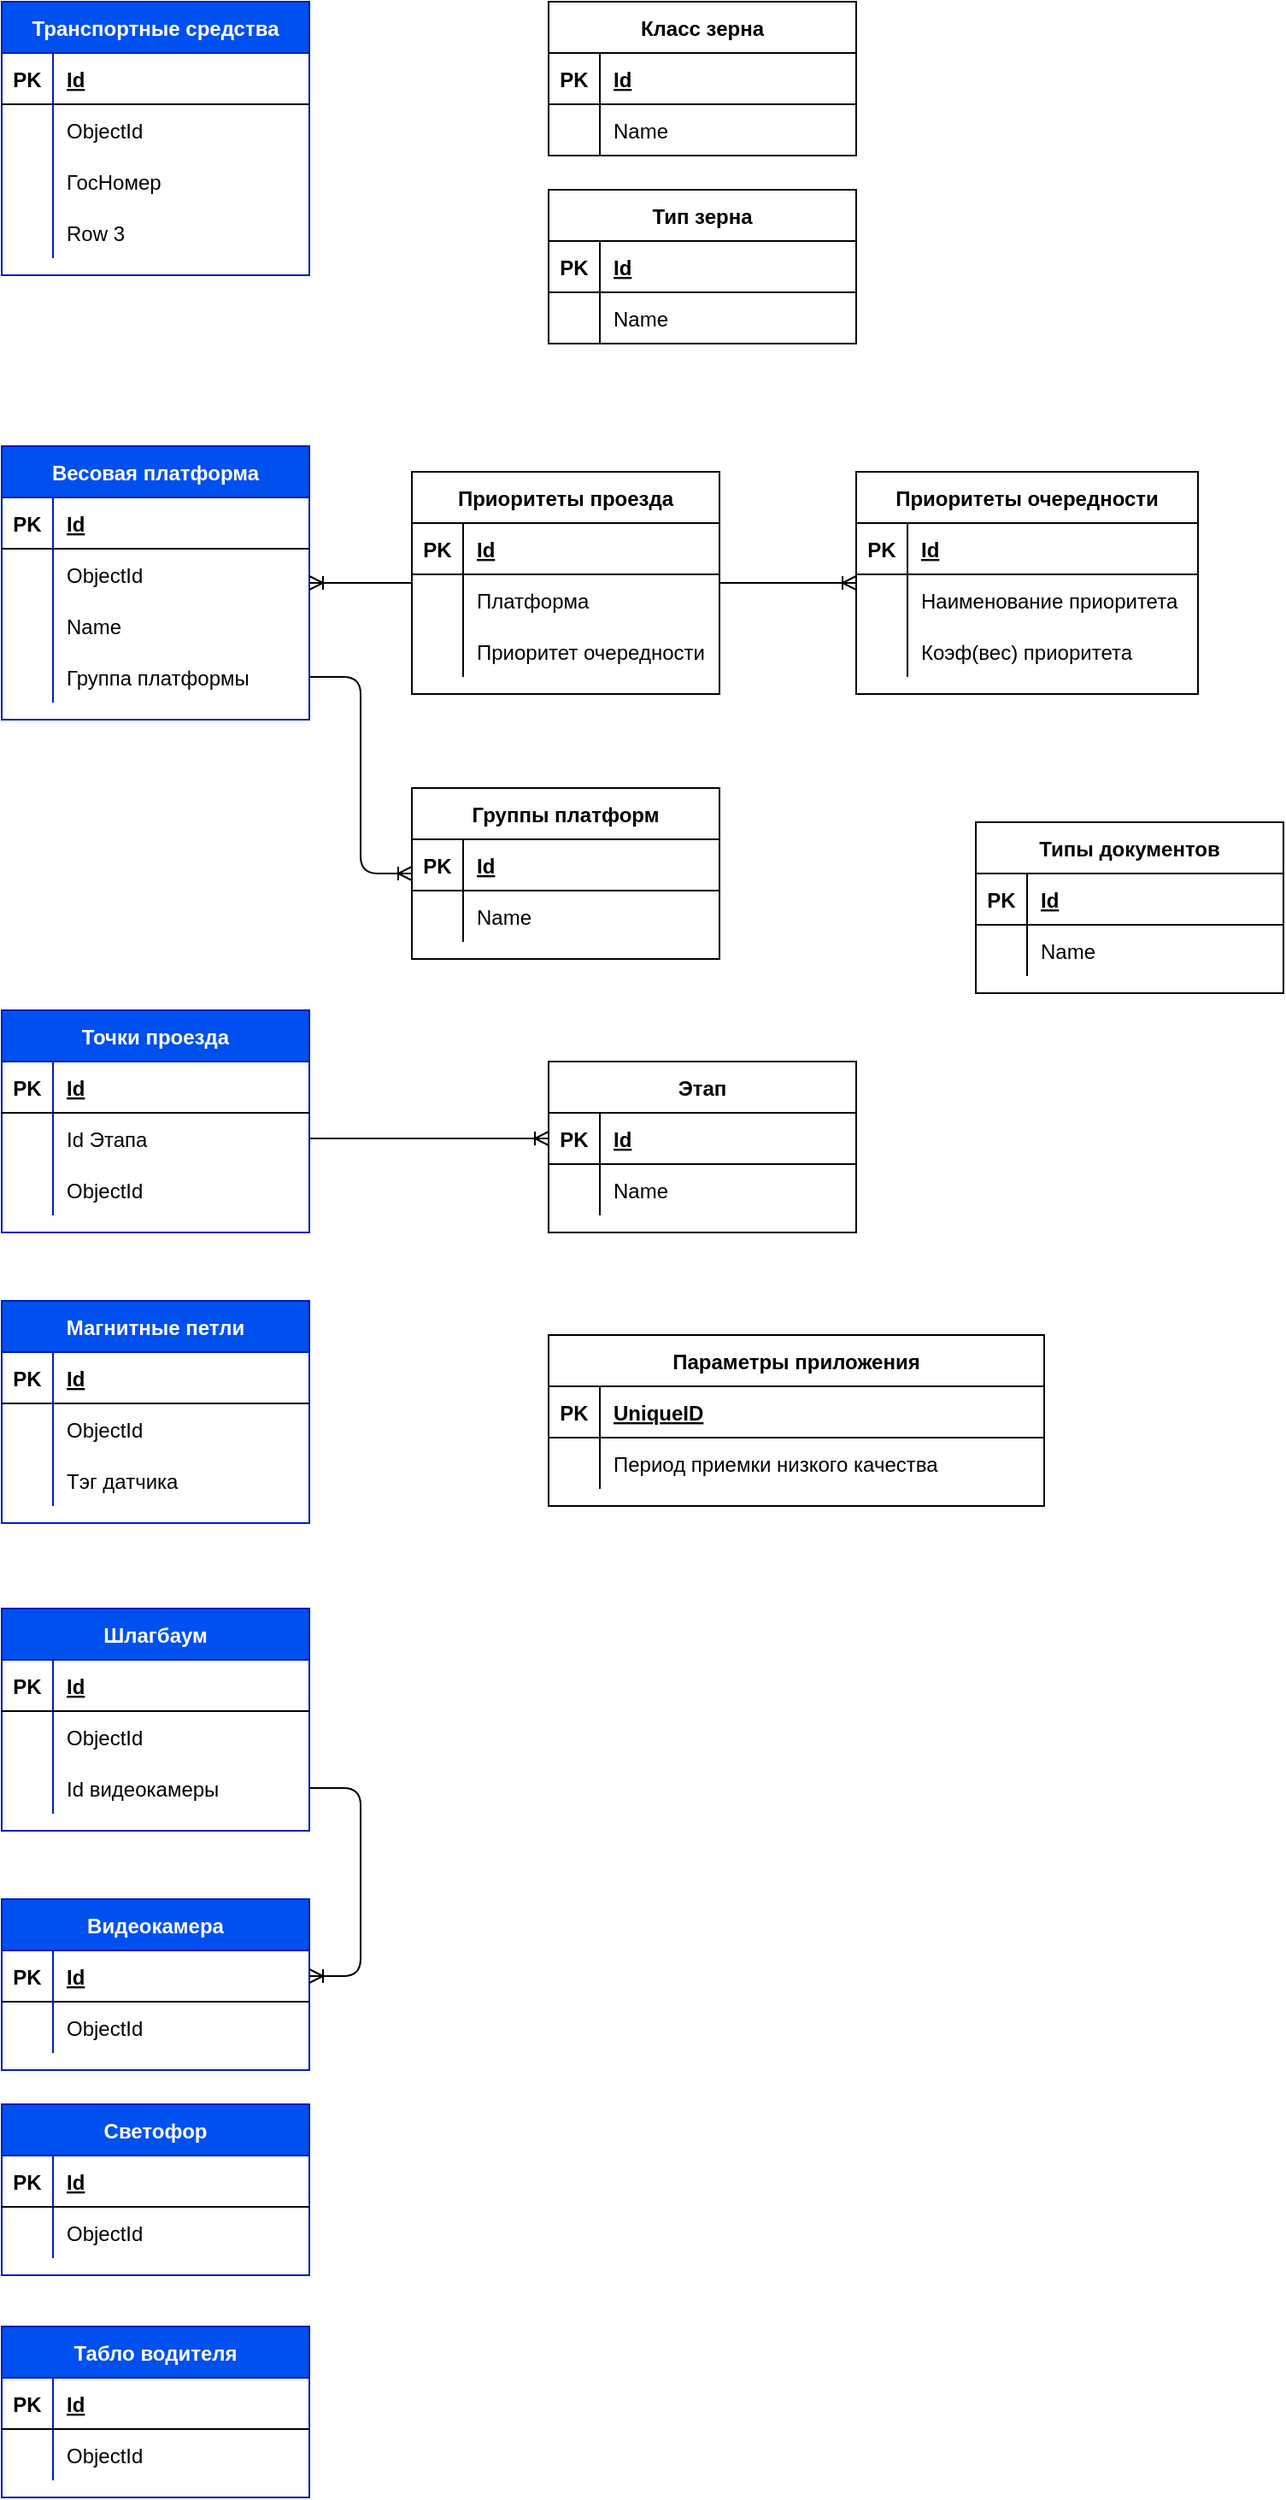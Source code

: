 <mxfile version="14.6.13" type="github" pages="2">
  <diagram name="Справочники" id="YAXfQYlQ77Bm1i4Cvu-Q">
    <mxGraphModel dx="1673" dy="934" grid="1" gridSize="10" guides="1" tooltips="1" connect="1" arrows="1" fold="1" page="1" pageScale="1" pageWidth="827" pageHeight="1169" background="none" math="0" shadow="0" extFonts="Permanent Marker^https://fonts.googleapis.com/css?family=Permanent+Marker">
      <root>
        <mxCell id="Yl_uT8Q3jjZ-oRE5lPmb-0" />
        <mxCell id="Yl_uT8Q3jjZ-oRE5lPmb-1" parent="Yl_uT8Q3jjZ-oRE5lPmb-0" />
        <mxCell id="3ABhEFxBbvVTWySaG2QX-0" value="Весовая платформа" style="shape=table;startSize=30;container=1;collapsible=1;childLayout=tableLayout;fixedRows=1;rowLines=0;fontStyle=1;align=center;resizeLast=1;fillColor=#0050ef;strokeColor=#001DBC;fontColor=#ffffff;" vertex="1" parent="Yl_uT8Q3jjZ-oRE5lPmb-1">
          <mxGeometry x="20" y="300" width="180" height="160" as="geometry" />
        </mxCell>
        <mxCell id="3ABhEFxBbvVTWySaG2QX-1" value="" style="shape=partialRectangle;collapsible=0;dropTarget=0;pointerEvents=0;fillColor=none;top=0;left=0;bottom=1;right=0;points=[[0,0.5],[1,0.5]];portConstraint=eastwest;" vertex="1" parent="3ABhEFxBbvVTWySaG2QX-0">
          <mxGeometry y="30" width="180" height="30" as="geometry" />
        </mxCell>
        <mxCell id="3ABhEFxBbvVTWySaG2QX-2" value="PK" style="shape=partialRectangle;connectable=0;fillColor=none;top=0;left=0;bottom=0;right=0;fontStyle=1;overflow=hidden;" vertex="1" parent="3ABhEFxBbvVTWySaG2QX-1">
          <mxGeometry width="30" height="30" as="geometry" />
        </mxCell>
        <mxCell id="3ABhEFxBbvVTWySaG2QX-3" value="Id" style="shape=partialRectangle;connectable=0;fillColor=none;top=0;left=0;bottom=0;right=0;align=left;spacingLeft=6;fontStyle=5;overflow=hidden;" vertex="1" parent="3ABhEFxBbvVTWySaG2QX-1">
          <mxGeometry x="30" width="150" height="30" as="geometry" />
        </mxCell>
        <mxCell id="3ABhEFxBbvVTWySaG2QX-4" value="" style="shape=partialRectangle;collapsible=0;dropTarget=0;pointerEvents=0;fillColor=none;top=0;left=0;bottom=0;right=0;points=[[0,0.5],[1,0.5]];portConstraint=eastwest;" vertex="1" parent="3ABhEFxBbvVTWySaG2QX-0">
          <mxGeometry y="60" width="180" height="30" as="geometry" />
        </mxCell>
        <mxCell id="3ABhEFxBbvVTWySaG2QX-5" value="" style="shape=partialRectangle;connectable=0;fillColor=none;top=0;left=0;bottom=0;right=0;editable=1;overflow=hidden;" vertex="1" parent="3ABhEFxBbvVTWySaG2QX-4">
          <mxGeometry width="30" height="30" as="geometry" />
        </mxCell>
        <mxCell id="3ABhEFxBbvVTWySaG2QX-6" value="ObjectId" style="shape=partialRectangle;connectable=0;fillColor=none;top=0;left=0;bottom=0;right=0;align=left;spacingLeft=6;overflow=hidden;" vertex="1" parent="3ABhEFxBbvVTWySaG2QX-4">
          <mxGeometry x="30" width="150" height="30" as="geometry" />
        </mxCell>
        <mxCell id="3ABhEFxBbvVTWySaG2QX-7" value="" style="shape=partialRectangle;collapsible=0;dropTarget=0;pointerEvents=0;fillColor=none;top=0;left=0;bottom=0;right=0;points=[[0,0.5],[1,0.5]];portConstraint=eastwest;" vertex="1" parent="3ABhEFxBbvVTWySaG2QX-0">
          <mxGeometry y="90" width="180" height="30" as="geometry" />
        </mxCell>
        <mxCell id="3ABhEFxBbvVTWySaG2QX-8" value="" style="shape=partialRectangle;connectable=0;fillColor=none;top=0;left=0;bottom=0;right=0;editable=1;overflow=hidden;" vertex="1" parent="3ABhEFxBbvVTWySaG2QX-7">
          <mxGeometry width="30" height="30" as="geometry" />
        </mxCell>
        <mxCell id="3ABhEFxBbvVTWySaG2QX-9" value="Name" style="shape=partialRectangle;connectable=0;fillColor=none;top=0;left=0;bottom=0;right=0;align=left;spacingLeft=6;overflow=hidden;" vertex="1" parent="3ABhEFxBbvVTWySaG2QX-7">
          <mxGeometry x="30" width="150" height="30" as="geometry" />
        </mxCell>
        <mxCell id="3ABhEFxBbvVTWySaG2QX-10" value="" style="shape=partialRectangle;collapsible=0;dropTarget=0;pointerEvents=0;fillColor=none;top=0;left=0;bottom=0;right=0;points=[[0,0.5],[1,0.5]];portConstraint=eastwest;" vertex="1" parent="3ABhEFxBbvVTWySaG2QX-0">
          <mxGeometry y="120" width="180" height="30" as="geometry" />
        </mxCell>
        <mxCell id="3ABhEFxBbvVTWySaG2QX-11" value="" style="shape=partialRectangle;connectable=0;fillColor=none;top=0;left=0;bottom=0;right=0;editable=1;overflow=hidden;" vertex="1" parent="3ABhEFxBbvVTWySaG2QX-10">
          <mxGeometry width="30" height="30" as="geometry" />
        </mxCell>
        <mxCell id="3ABhEFxBbvVTWySaG2QX-12" value="Группа платформы" style="shape=partialRectangle;connectable=0;fillColor=none;top=0;left=0;bottom=0;right=0;align=left;spacingLeft=6;overflow=hidden;" vertex="1" parent="3ABhEFxBbvVTWySaG2QX-10">
          <mxGeometry x="30" width="150" height="30" as="geometry" />
        </mxCell>
        <mxCell id="3ABhEFxBbvVTWySaG2QX-13" value="Транспортные средства" style="shape=table;startSize=30;container=1;collapsible=1;childLayout=tableLayout;fixedRows=1;rowLines=0;fontStyle=1;align=center;resizeLast=1;fillColor=#0050ef;strokeColor=#001DBC;fontColor=#ffffff;" vertex="1" parent="Yl_uT8Q3jjZ-oRE5lPmb-1">
          <mxGeometry x="20" y="40" width="180" height="160" as="geometry" />
        </mxCell>
        <mxCell id="3ABhEFxBbvVTWySaG2QX-14" value="" style="shape=partialRectangle;collapsible=0;dropTarget=0;pointerEvents=0;fillColor=none;top=0;left=0;bottom=1;right=0;points=[[0,0.5],[1,0.5]];portConstraint=eastwest;" vertex="1" parent="3ABhEFxBbvVTWySaG2QX-13">
          <mxGeometry y="30" width="180" height="30" as="geometry" />
        </mxCell>
        <mxCell id="3ABhEFxBbvVTWySaG2QX-15" value="PK" style="shape=partialRectangle;connectable=0;fillColor=none;top=0;left=0;bottom=0;right=0;fontStyle=1;overflow=hidden;" vertex="1" parent="3ABhEFxBbvVTWySaG2QX-14">
          <mxGeometry width="30" height="30" as="geometry" />
        </mxCell>
        <mxCell id="3ABhEFxBbvVTWySaG2QX-16" value="Id" style="shape=partialRectangle;connectable=0;fillColor=none;top=0;left=0;bottom=0;right=0;align=left;spacingLeft=6;fontStyle=5;overflow=hidden;" vertex="1" parent="3ABhEFxBbvVTWySaG2QX-14">
          <mxGeometry x="30" width="150" height="30" as="geometry" />
        </mxCell>
        <mxCell id="3ABhEFxBbvVTWySaG2QX-17" value="" style="shape=partialRectangle;collapsible=0;dropTarget=0;pointerEvents=0;fillColor=none;top=0;left=0;bottom=0;right=0;points=[[0,0.5],[1,0.5]];portConstraint=eastwest;" vertex="1" parent="3ABhEFxBbvVTWySaG2QX-13">
          <mxGeometry y="60" width="180" height="30" as="geometry" />
        </mxCell>
        <mxCell id="3ABhEFxBbvVTWySaG2QX-18" value="" style="shape=partialRectangle;connectable=0;fillColor=none;top=0;left=0;bottom=0;right=0;editable=1;overflow=hidden;" vertex="1" parent="3ABhEFxBbvVTWySaG2QX-17">
          <mxGeometry width="30" height="30" as="geometry" />
        </mxCell>
        <mxCell id="3ABhEFxBbvVTWySaG2QX-19" value="ObjectId" style="shape=partialRectangle;connectable=0;fillColor=none;top=0;left=0;bottom=0;right=0;align=left;spacingLeft=6;overflow=hidden;" vertex="1" parent="3ABhEFxBbvVTWySaG2QX-17">
          <mxGeometry x="30" width="150" height="30" as="geometry" />
        </mxCell>
        <mxCell id="3ABhEFxBbvVTWySaG2QX-20" value="" style="shape=partialRectangle;collapsible=0;dropTarget=0;pointerEvents=0;fillColor=none;top=0;left=0;bottom=0;right=0;points=[[0,0.5],[1,0.5]];portConstraint=eastwest;" vertex="1" parent="3ABhEFxBbvVTWySaG2QX-13">
          <mxGeometry y="90" width="180" height="30" as="geometry" />
        </mxCell>
        <mxCell id="3ABhEFxBbvVTWySaG2QX-21" value="" style="shape=partialRectangle;connectable=0;fillColor=none;top=0;left=0;bottom=0;right=0;editable=1;overflow=hidden;" vertex="1" parent="3ABhEFxBbvVTWySaG2QX-20">
          <mxGeometry width="30" height="30" as="geometry" />
        </mxCell>
        <mxCell id="3ABhEFxBbvVTWySaG2QX-22" value="ГосНомер" style="shape=partialRectangle;connectable=0;fillColor=none;top=0;left=0;bottom=0;right=0;align=left;spacingLeft=6;overflow=hidden;" vertex="1" parent="3ABhEFxBbvVTWySaG2QX-20">
          <mxGeometry x="30" width="150" height="30" as="geometry" />
        </mxCell>
        <mxCell id="3ABhEFxBbvVTWySaG2QX-23" value="" style="shape=partialRectangle;collapsible=0;dropTarget=0;pointerEvents=0;fillColor=none;top=0;left=0;bottom=0;right=0;points=[[0,0.5],[1,0.5]];portConstraint=eastwest;" vertex="1" parent="3ABhEFxBbvVTWySaG2QX-13">
          <mxGeometry y="120" width="180" height="30" as="geometry" />
        </mxCell>
        <mxCell id="3ABhEFxBbvVTWySaG2QX-24" value="" style="shape=partialRectangle;connectable=0;fillColor=none;top=0;left=0;bottom=0;right=0;editable=1;overflow=hidden;" vertex="1" parent="3ABhEFxBbvVTWySaG2QX-23">
          <mxGeometry width="30" height="30" as="geometry" />
        </mxCell>
        <mxCell id="3ABhEFxBbvVTWySaG2QX-25" value="Row 3" style="shape=partialRectangle;connectable=0;fillColor=none;top=0;left=0;bottom=0;right=0;align=left;spacingLeft=6;overflow=hidden;" vertex="1" parent="3ABhEFxBbvVTWySaG2QX-23">
          <mxGeometry x="30" width="150" height="30" as="geometry" />
        </mxCell>
        <mxCell id="3ABhEFxBbvVTWySaG2QX-26" value="Класс зерна" style="shape=table;startSize=30;container=1;collapsible=1;childLayout=tableLayout;fixedRows=1;rowLines=0;fontStyle=1;align=center;resizeLast=1;" vertex="1" parent="Yl_uT8Q3jjZ-oRE5lPmb-1">
          <mxGeometry x="340" y="40" width="180" height="90" as="geometry" />
        </mxCell>
        <mxCell id="3ABhEFxBbvVTWySaG2QX-27" value="" style="shape=partialRectangle;collapsible=0;dropTarget=0;pointerEvents=0;fillColor=none;top=0;left=0;bottom=1;right=0;points=[[0,0.5],[1,0.5]];portConstraint=eastwest;" vertex="1" parent="3ABhEFxBbvVTWySaG2QX-26">
          <mxGeometry y="30" width="180" height="30" as="geometry" />
        </mxCell>
        <mxCell id="3ABhEFxBbvVTWySaG2QX-28" value="PK" style="shape=partialRectangle;connectable=0;fillColor=none;top=0;left=0;bottom=0;right=0;fontStyle=1;overflow=hidden;" vertex="1" parent="3ABhEFxBbvVTWySaG2QX-27">
          <mxGeometry width="30" height="30" as="geometry" />
        </mxCell>
        <mxCell id="3ABhEFxBbvVTWySaG2QX-29" value="Id" style="shape=partialRectangle;connectable=0;fillColor=none;top=0;left=0;bottom=0;right=0;align=left;spacingLeft=6;fontStyle=5;overflow=hidden;" vertex="1" parent="3ABhEFxBbvVTWySaG2QX-27">
          <mxGeometry x="30" width="150" height="30" as="geometry" />
        </mxCell>
        <mxCell id="3ABhEFxBbvVTWySaG2QX-30" value="" style="shape=partialRectangle;collapsible=0;dropTarget=0;pointerEvents=0;fillColor=none;top=0;left=0;bottom=0;right=0;points=[[0,0.5],[1,0.5]];portConstraint=eastwest;" vertex="1" parent="3ABhEFxBbvVTWySaG2QX-26">
          <mxGeometry y="60" width="180" height="30" as="geometry" />
        </mxCell>
        <mxCell id="3ABhEFxBbvVTWySaG2QX-31" value="" style="shape=partialRectangle;connectable=0;fillColor=none;top=0;left=0;bottom=0;right=0;editable=1;overflow=hidden;" vertex="1" parent="3ABhEFxBbvVTWySaG2QX-30">
          <mxGeometry width="30" height="30" as="geometry" />
        </mxCell>
        <mxCell id="3ABhEFxBbvVTWySaG2QX-32" value="Name" style="shape=partialRectangle;connectable=0;fillColor=none;top=0;left=0;bottom=0;right=0;align=left;spacingLeft=6;overflow=hidden;" vertex="1" parent="3ABhEFxBbvVTWySaG2QX-30">
          <mxGeometry x="30" width="150" height="30" as="geometry" />
        </mxCell>
        <mxCell id="3ABhEFxBbvVTWySaG2QX-39" value="Тип зерна" style="shape=table;startSize=30;container=1;collapsible=1;childLayout=tableLayout;fixedRows=1;rowLines=0;fontStyle=1;align=center;resizeLast=1;" vertex="1" parent="Yl_uT8Q3jjZ-oRE5lPmb-1">
          <mxGeometry x="340" y="150" width="180" height="90" as="geometry" />
        </mxCell>
        <mxCell id="3ABhEFxBbvVTWySaG2QX-40" value="" style="shape=partialRectangle;collapsible=0;dropTarget=0;pointerEvents=0;fillColor=none;top=0;left=0;bottom=1;right=0;points=[[0,0.5],[1,0.5]];portConstraint=eastwest;" vertex="1" parent="3ABhEFxBbvVTWySaG2QX-39">
          <mxGeometry y="30" width="180" height="30" as="geometry" />
        </mxCell>
        <mxCell id="3ABhEFxBbvVTWySaG2QX-41" value="PK" style="shape=partialRectangle;connectable=0;fillColor=none;top=0;left=0;bottom=0;right=0;fontStyle=1;overflow=hidden;" vertex="1" parent="3ABhEFxBbvVTWySaG2QX-40">
          <mxGeometry width="30" height="30" as="geometry" />
        </mxCell>
        <mxCell id="3ABhEFxBbvVTWySaG2QX-42" value="Id" style="shape=partialRectangle;connectable=0;fillColor=none;top=0;left=0;bottom=0;right=0;align=left;spacingLeft=6;fontStyle=5;overflow=hidden;" vertex="1" parent="3ABhEFxBbvVTWySaG2QX-40">
          <mxGeometry x="30" width="150" height="30" as="geometry" />
        </mxCell>
        <mxCell id="3ABhEFxBbvVTWySaG2QX-43" value="" style="shape=partialRectangle;collapsible=0;dropTarget=0;pointerEvents=0;fillColor=none;top=0;left=0;bottom=0;right=0;points=[[0,0.5],[1,0.5]];portConstraint=eastwest;" vertex="1" parent="3ABhEFxBbvVTWySaG2QX-39">
          <mxGeometry y="60" width="180" height="30" as="geometry" />
        </mxCell>
        <mxCell id="3ABhEFxBbvVTWySaG2QX-44" value="" style="shape=partialRectangle;connectable=0;fillColor=none;top=0;left=0;bottom=0;right=0;editable=1;overflow=hidden;" vertex="1" parent="3ABhEFxBbvVTWySaG2QX-43">
          <mxGeometry width="30" height="30" as="geometry" />
        </mxCell>
        <mxCell id="3ABhEFxBbvVTWySaG2QX-45" value="Name" style="shape=partialRectangle;connectable=0;fillColor=none;top=0;left=0;bottom=0;right=0;align=left;spacingLeft=6;overflow=hidden;" vertex="1" parent="3ABhEFxBbvVTWySaG2QX-43">
          <mxGeometry x="30" width="150" height="30" as="geometry" />
        </mxCell>
        <mxCell id="3ABhEFxBbvVTWySaG2QX-52" value="Приоритеты очередности" style="shape=table;startSize=30;container=1;collapsible=1;childLayout=tableLayout;fixedRows=1;rowLines=0;fontStyle=1;align=center;resizeLast=1;" vertex="1" parent="Yl_uT8Q3jjZ-oRE5lPmb-1">
          <mxGeometry x="520" y="315" width="200" height="130" as="geometry" />
        </mxCell>
        <mxCell id="3ABhEFxBbvVTWySaG2QX-53" value="" style="shape=partialRectangle;collapsible=0;dropTarget=0;pointerEvents=0;fillColor=none;top=0;left=0;bottom=1;right=0;points=[[0,0.5],[1,0.5]];portConstraint=eastwest;" vertex="1" parent="3ABhEFxBbvVTWySaG2QX-52">
          <mxGeometry y="30" width="200" height="30" as="geometry" />
        </mxCell>
        <mxCell id="3ABhEFxBbvVTWySaG2QX-54" value="PK" style="shape=partialRectangle;connectable=0;fillColor=none;top=0;left=0;bottom=0;right=0;fontStyle=1;overflow=hidden;" vertex="1" parent="3ABhEFxBbvVTWySaG2QX-53">
          <mxGeometry width="30" height="30" as="geometry" />
        </mxCell>
        <mxCell id="3ABhEFxBbvVTWySaG2QX-55" value="Id" style="shape=partialRectangle;connectable=0;fillColor=none;top=0;left=0;bottom=0;right=0;align=left;spacingLeft=6;fontStyle=5;overflow=hidden;" vertex="1" parent="3ABhEFxBbvVTWySaG2QX-53">
          <mxGeometry x="30" width="170" height="30" as="geometry" />
        </mxCell>
        <mxCell id="3ABhEFxBbvVTWySaG2QX-56" value="" style="shape=partialRectangle;collapsible=0;dropTarget=0;pointerEvents=0;fillColor=none;top=0;left=0;bottom=0;right=0;points=[[0,0.5],[1,0.5]];portConstraint=eastwest;" vertex="1" parent="3ABhEFxBbvVTWySaG2QX-52">
          <mxGeometry y="60" width="200" height="30" as="geometry" />
        </mxCell>
        <mxCell id="3ABhEFxBbvVTWySaG2QX-57" value="" style="shape=partialRectangle;connectable=0;fillColor=none;top=0;left=0;bottom=0;right=0;editable=1;overflow=hidden;" vertex="1" parent="3ABhEFxBbvVTWySaG2QX-56">
          <mxGeometry width="30" height="30" as="geometry" />
        </mxCell>
        <mxCell id="3ABhEFxBbvVTWySaG2QX-58" value="Наименование приоритета" style="shape=partialRectangle;connectable=0;fillColor=none;top=0;left=0;bottom=0;right=0;align=left;spacingLeft=6;overflow=hidden;" vertex="1" parent="3ABhEFxBbvVTWySaG2QX-56">
          <mxGeometry x="30" width="170" height="30" as="geometry" />
        </mxCell>
        <mxCell id="3ABhEFxBbvVTWySaG2QX-59" value="" style="shape=partialRectangle;collapsible=0;dropTarget=0;pointerEvents=0;fillColor=none;top=0;left=0;bottom=0;right=0;points=[[0,0.5],[1,0.5]];portConstraint=eastwest;" vertex="1" parent="3ABhEFxBbvVTWySaG2QX-52">
          <mxGeometry y="90" width="200" height="30" as="geometry" />
        </mxCell>
        <mxCell id="3ABhEFxBbvVTWySaG2QX-60" value="" style="shape=partialRectangle;connectable=0;fillColor=none;top=0;left=0;bottom=0;right=0;editable=1;overflow=hidden;" vertex="1" parent="3ABhEFxBbvVTWySaG2QX-59">
          <mxGeometry width="30" height="30" as="geometry" />
        </mxCell>
        <mxCell id="3ABhEFxBbvVTWySaG2QX-61" value="Коэф(вес) приоритета" style="shape=partialRectangle;connectable=0;fillColor=none;top=0;left=0;bottom=0;right=0;align=left;spacingLeft=6;overflow=hidden;" vertex="1" parent="3ABhEFxBbvVTWySaG2QX-59">
          <mxGeometry x="30" width="170" height="30" as="geometry" />
        </mxCell>
        <mxCell id="3ABhEFxBbvVTWySaG2QX-65" value="Параметры приложения" style="shape=table;startSize=30;container=1;collapsible=1;childLayout=tableLayout;fixedRows=1;rowLines=0;fontStyle=1;align=center;resizeLast=1;" vertex="1" parent="Yl_uT8Q3jjZ-oRE5lPmb-1">
          <mxGeometry x="340" y="820" width="290" height="100" as="geometry" />
        </mxCell>
        <mxCell id="3ABhEFxBbvVTWySaG2QX-66" value="" style="shape=partialRectangle;collapsible=0;dropTarget=0;pointerEvents=0;fillColor=none;top=0;left=0;bottom=1;right=0;points=[[0,0.5],[1,0.5]];portConstraint=eastwest;" vertex="1" parent="3ABhEFxBbvVTWySaG2QX-65">
          <mxGeometry y="30" width="290" height="30" as="geometry" />
        </mxCell>
        <mxCell id="3ABhEFxBbvVTWySaG2QX-67" value="PK" style="shape=partialRectangle;connectable=0;fillColor=none;top=0;left=0;bottom=0;right=0;fontStyle=1;overflow=hidden;" vertex="1" parent="3ABhEFxBbvVTWySaG2QX-66">
          <mxGeometry width="30" height="30" as="geometry" />
        </mxCell>
        <mxCell id="3ABhEFxBbvVTWySaG2QX-68" value="UniqueID" style="shape=partialRectangle;connectable=0;fillColor=none;top=0;left=0;bottom=0;right=0;align=left;spacingLeft=6;fontStyle=5;overflow=hidden;" vertex="1" parent="3ABhEFxBbvVTWySaG2QX-66">
          <mxGeometry x="30" width="260" height="30" as="geometry" />
        </mxCell>
        <mxCell id="3ABhEFxBbvVTWySaG2QX-69" value="" style="shape=partialRectangle;collapsible=0;dropTarget=0;pointerEvents=0;fillColor=none;top=0;left=0;bottom=0;right=0;points=[[0,0.5],[1,0.5]];portConstraint=eastwest;" vertex="1" parent="3ABhEFxBbvVTWySaG2QX-65">
          <mxGeometry y="60" width="290" height="30" as="geometry" />
        </mxCell>
        <mxCell id="3ABhEFxBbvVTWySaG2QX-70" value="" style="shape=partialRectangle;connectable=0;fillColor=none;top=0;left=0;bottom=0;right=0;editable=1;overflow=hidden;" vertex="1" parent="3ABhEFxBbvVTWySaG2QX-69">
          <mxGeometry width="30" height="30" as="geometry" />
        </mxCell>
        <mxCell id="3ABhEFxBbvVTWySaG2QX-71" value="Период приемки низкого качества" style="shape=partialRectangle;connectable=0;fillColor=none;top=0;left=0;bottom=0;right=0;align=left;spacingLeft=6;overflow=hidden;" vertex="1" parent="3ABhEFxBbvVTWySaG2QX-69">
          <mxGeometry x="30" width="260" height="30" as="geometry" />
        </mxCell>
        <mxCell id="3ABhEFxBbvVTWySaG2QX-81" value="Группы платформ" style="shape=table;startSize=30;container=1;collapsible=1;childLayout=tableLayout;fixedRows=1;rowLines=0;fontStyle=1;align=center;resizeLast=1;" vertex="1" parent="Yl_uT8Q3jjZ-oRE5lPmb-1">
          <mxGeometry x="260" y="500" width="180" height="100" as="geometry" />
        </mxCell>
        <mxCell id="3ABhEFxBbvVTWySaG2QX-82" value="" style="shape=partialRectangle;collapsible=0;dropTarget=0;pointerEvents=0;fillColor=none;top=0;left=0;bottom=1;right=0;points=[[0,0.5],[1,0.5]];portConstraint=eastwest;" vertex="1" parent="3ABhEFxBbvVTWySaG2QX-81">
          <mxGeometry y="30" width="180" height="30" as="geometry" />
        </mxCell>
        <mxCell id="3ABhEFxBbvVTWySaG2QX-83" value="PK" style="shape=partialRectangle;connectable=0;fillColor=none;top=0;left=0;bottom=0;right=0;fontStyle=1;overflow=hidden;" vertex="1" parent="3ABhEFxBbvVTWySaG2QX-82">
          <mxGeometry width="30" height="30" as="geometry" />
        </mxCell>
        <mxCell id="3ABhEFxBbvVTWySaG2QX-84" value="Id" style="shape=partialRectangle;connectable=0;fillColor=none;top=0;left=0;bottom=0;right=0;align=left;spacingLeft=6;fontStyle=5;overflow=hidden;" vertex="1" parent="3ABhEFxBbvVTWySaG2QX-82">
          <mxGeometry x="30" width="150" height="30" as="geometry" />
        </mxCell>
        <mxCell id="3ABhEFxBbvVTWySaG2QX-85" value="" style="shape=partialRectangle;collapsible=0;dropTarget=0;pointerEvents=0;fillColor=none;top=0;left=0;bottom=0;right=0;points=[[0,0.5],[1,0.5]];portConstraint=eastwest;" vertex="1" parent="3ABhEFxBbvVTWySaG2QX-81">
          <mxGeometry y="60" width="180" height="30" as="geometry" />
        </mxCell>
        <mxCell id="3ABhEFxBbvVTWySaG2QX-86" value="" style="shape=partialRectangle;connectable=0;fillColor=none;top=0;left=0;bottom=0;right=0;editable=1;overflow=hidden;" vertex="1" parent="3ABhEFxBbvVTWySaG2QX-85">
          <mxGeometry width="30" height="30" as="geometry" />
        </mxCell>
        <mxCell id="3ABhEFxBbvVTWySaG2QX-87" value="Name" style="shape=partialRectangle;connectable=0;fillColor=none;top=0;left=0;bottom=0;right=0;align=left;spacingLeft=6;overflow=hidden;" vertex="1" parent="3ABhEFxBbvVTWySaG2QX-85">
          <mxGeometry x="30" width="150" height="30" as="geometry" />
        </mxCell>
        <mxCell id="3ABhEFxBbvVTWySaG2QX-95" value="Приоритеты проезда" style="shape=table;startSize=30;container=1;collapsible=1;childLayout=tableLayout;fixedRows=1;rowLines=0;fontStyle=1;align=center;resizeLast=1;" vertex="1" parent="Yl_uT8Q3jjZ-oRE5lPmb-1">
          <mxGeometry x="260" y="315" width="180" height="130" as="geometry" />
        </mxCell>
        <mxCell id="3ABhEFxBbvVTWySaG2QX-96" value="" style="shape=partialRectangle;collapsible=0;dropTarget=0;pointerEvents=0;fillColor=none;top=0;left=0;bottom=1;right=0;points=[[0,0.5],[1,0.5]];portConstraint=eastwest;" vertex="1" parent="3ABhEFxBbvVTWySaG2QX-95">
          <mxGeometry y="30" width="180" height="30" as="geometry" />
        </mxCell>
        <mxCell id="3ABhEFxBbvVTWySaG2QX-97" value="PK" style="shape=partialRectangle;connectable=0;fillColor=none;top=0;left=0;bottom=0;right=0;fontStyle=1;overflow=hidden;" vertex="1" parent="3ABhEFxBbvVTWySaG2QX-96">
          <mxGeometry width="30" height="30" as="geometry" />
        </mxCell>
        <mxCell id="3ABhEFxBbvVTWySaG2QX-98" value="Id" style="shape=partialRectangle;connectable=0;fillColor=none;top=0;left=0;bottom=0;right=0;align=left;spacingLeft=6;fontStyle=5;overflow=hidden;" vertex="1" parent="3ABhEFxBbvVTWySaG2QX-96">
          <mxGeometry x="30" width="150" height="30" as="geometry" />
        </mxCell>
        <mxCell id="3ABhEFxBbvVTWySaG2QX-99" value="" style="shape=partialRectangle;collapsible=0;dropTarget=0;pointerEvents=0;fillColor=none;top=0;left=0;bottom=0;right=0;points=[[0,0.5],[1,0.5]];portConstraint=eastwest;" vertex="1" parent="3ABhEFxBbvVTWySaG2QX-95">
          <mxGeometry y="60" width="180" height="30" as="geometry" />
        </mxCell>
        <mxCell id="3ABhEFxBbvVTWySaG2QX-100" value="" style="shape=partialRectangle;connectable=0;fillColor=none;top=0;left=0;bottom=0;right=0;editable=1;overflow=hidden;" vertex="1" parent="3ABhEFxBbvVTWySaG2QX-99">
          <mxGeometry width="30" height="30" as="geometry" />
        </mxCell>
        <mxCell id="3ABhEFxBbvVTWySaG2QX-101" value="Платформа" style="shape=partialRectangle;connectable=0;fillColor=none;top=0;left=0;bottom=0;right=0;align=left;spacingLeft=6;overflow=hidden;" vertex="1" parent="3ABhEFxBbvVTWySaG2QX-99">
          <mxGeometry x="30" width="150" height="30" as="geometry" />
        </mxCell>
        <mxCell id="3ABhEFxBbvVTWySaG2QX-110" value="" style="shape=partialRectangle;collapsible=0;dropTarget=0;pointerEvents=0;fillColor=none;top=0;left=0;bottom=0;right=0;points=[[0,0.5],[1,0.5]];portConstraint=eastwest;" vertex="1" parent="3ABhEFxBbvVTWySaG2QX-95">
          <mxGeometry y="90" width="180" height="30" as="geometry" />
        </mxCell>
        <mxCell id="3ABhEFxBbvVTWySaG2QX-111" value="" style="shape=partialRectangle;connectable=0;fillColor=none;top=0;left=0;bottom=0;right=0;editable=1;overflow=hidden;" vertex="1" parent="3ABhEFxBbvVTWySaG2QX-110">
          <mxGeometry width="30" height="30" as="geometry" />
        </mxCell>
        <mxCell id="3ABhEFxBbvVTWySaG2QX-112" value="Приоритет очередности" style="shape=partialRectangle;connectable=0;fillColor=none;top=0;left=0;bottom=0;right=0;align=left;spacingLeft=6;overflow=hidden;" vertex="1" parent="3ABhEFxBbvVTWySaG2QX-110">
          <mxGeometry x="30" width="150" height="30" as="geometry" />
        </mxCell>
        <mxCell id="3ABhEFxBbvVTWySaG2QX-108" value="" style="edgeStyle=entityRelationEdgeStyle;fontSize=12;html=1;endArrow=ERoneToMany;" edge="1" parent="Yl_uT8Q3jjZ-oRE5lPmb-1" source="3ABhEFxBbvVTWySaG2QX-10" target="3ABhEFxBbvVTWySaG2QX-81">
          <mxGeometry width="100" height="100" relative="1" as="geometry">
            <mxPoint x="390" y="470" as="sourcePoint" />
            <mxPoint x="490" y="370" as="targetPoint" />
          </mxGeometry>
        </mxCell>
        <mxCell id="3ABhEFxBbvVTWySaG2QX-109" value="" style="edgeStyle=entityRelationEdgeStyle;fontSize=12;html=1;endArrow=ERoneToMany;" edge="1" parent="Yl_uT8Q3jjZ-oRE5lPmb-1" source="3ABhEFxBbvVTWySaG2QX-95" target="3ABhEFxBbvVTWySaG2QX-0">
          <mxGeometry width="100" height="100" relative="1" as="geometry">
            <mxPoint x="300" y="680" as="sourcePoint" />
            <mxPoint x="400" y="580" as="targetPoint" />
          </mxGeometry>
        </mxCell>
        <mxCell id="3ABhEFxBbvVTWySaG2QX-113" value="" style="edgeStyle=entityRelationEdgeStyle;fontSize=12;html=1;endArrow=ERoneToMany;" edge="1" parent="Yl_uT8Q3jjZ-oRE5lPmb-1" source="3ABhEFxBbvVTWySaG2QX-95" target="3ABhEFxBbvVTWySaG2QX-52">
          <mxGeometry width="100" height="100" relative="1" as="geometry">
            <mxPoint x="310" y="440" as="sourcePoint" />
            <mxPoint x="410" y="340" as="targetPoint" />
          </mxGeometry>
        </mxCell>
        <mxCell id="sJ_0QYMEdfj9V58sOSIA-0" value="Этап" style="shape=table;startSize=30;container=1;collapsible=1;childLayout=tableLayout;fixedRows=1;rowLines=0;fontStyle=1;align=center;resizeLast=1;" vertex="1" parent="Yl_uT8Q3jjZ-oRE5lPmb-1">
          <mxGeometry x="340" y="660" width="180" height="100" as="geometry" />
        </mxCell>
        <mxCell id="sJ_0QYMEdfj9V58sOSIA-1" value="" style="shape=partialRectangle;collapsible=0;dropTarget=0;pointerEvents=0;fillColor=none;top=0;left=0;bottom=1;right=0;points=[[0,0.5],[1,0.5]];portConstraint=eastwest;" vertex="1" parent="sJ_0QYMEdfj9V58sOSIA-0">
          <mxGeometry y="30" width="180" height="30" as="geometry" />
        </mxCell>
        <mxCell id="sJ_0QYMEdfj9V58sOSIA-2" value="PK" style="shape=partialRectangle;connectable=0;fillColor=none;top=0;left=0;bottom=0;right=0;fontStyle=1;overflow=hidden;" vertex="1" parent="sJ_0QYMEdfj9V58sOSIA-1">
          <mxGeometry width="30" height="30" as="geometry" />
        </mxCell>
        <mxCell id="sJ_0QYMEdfj9V58sOSIA-3" value="Id" style="shape=partialRectangle;connectable=0;fillColor=none;top=0;left=0;bottom=0;right=0;align=left;spacingLeft=6;fontStyle=5;overflow=hidden;" vertex="1" parent="sJ_0QYMEdfj9V58sOSIA-1">
          <mxGeometry x="30" width="150" height="30" as="geometry" />
        </mxCell>
        <mxCell id="sJ_0QYMEdfj9V58sOSIA-4" value="" style="shape=partialRectangle;collapsible=0;dropTarget=0;pointerEvents=0;fillColor=none;top=0;left=0;bottom=0;right=0;points=[[0,0.5],[1,0.5]];portConstraint=eastwest;" vertex="1" parent="sJ_0QYMEdfj9V58sOSIA-0">
          <mxGeometry y="60" width="180" height="30" as="geometry" />
        </mxCell>
        <mxCell id="sJ_0QYMEdfj9V58sOSIA-5" value="" style="shape=partialRectangle;connectable=0;fillColor=none;top=0;left=0;bottom=0;right=0;editable=1;overflow=hidden;" vertex="1" parent="sJ_0QYMEdfj9V58sOSIA-4">
          <mxGeometry width="30" height="30" as="geometry" />
        </mxCell>
        <mxCell id="sJ_0QYMEdfj9V58sOSIA-6" value="Name" style="shape=partialRectangle;connectable=0;fillColor=none;top=0;left=0;bottom=0;right=0;align=left;spacingLeft=6;overflow=hidden;" vertex="1" parent="sJ_0QYMEdfj9V58sOSIA-4">
          <mxGeometry x="30" width="150" height="30" as="geometry" />
        </mxCell>
        <mxCell id="j933XiBdYCKG4_iXadgi-0" value="Точки проезда" style="shape=table;startSize=30;container=1;collapsible=1;childLayout=tableLayout;fixedRows=1;rowLines=0;fontStyle=1;align=center;resizeLast=1;fillColor=#0050ef;strokeColor=#001DBC;fontColor=#ffffff;" vertex="1" parent="Yl_uT8Q3jjZ-oRE5lPmb-1">
          <mxGeometry x="20" y="630" width="180" height="130" as="geometry" />
        </mxCell>
        <mxCell id="j933XiBdYCKG4_iXadgi-1" value="" style="shape=partialRectangle;collapsible=0;dropTarget=0;pointerEvents=0;fillColor=none;top=0;left=0;bottom=1;right=0;points=[[0,0.5],[1,0.5]];portConstraint=eastwest;" vertex="1" parent="j933XiBdYCKG4_iXadgi-0">
          <mxGeometry y="30" width="180" height="30" as="geometry" />
        </mxCell>
        <mxCell id="j933XiBdYCKG4_iXadgi-2" value="PK" style="shape=partialRectangle;connectable=0;fillColor=none;top=0;left=0;bottom=0;right=0;fontStyle=1;overflow=hidden;" vertex="1" parent="j933XiBdYCKG4_iXadgi-1">
          <mxGeometry width="30" height="30" as="geometry" />
        </mxCell>
        <mxCell id="j933XiBdYCKG4_iXadgi-3" value="Id" style="shape=partialRectangle;connectable=0;fillColor=none;top=0;left=0;bottom=0;right=0;align=left;spacingLeft=6;fontStyle=5;overflow=hidden;" vertex="1" parent="j933XiBdYCKG4_iXadgi-1">
          <mxGeometry x="30" width="150" height="30" as="geometry" />
        </mxCell>
        <mxCell id="j933XiBdYCKG4_iXadgi-4" value="" style="shape=partialRectangle;collapsible=0;dropTarget=0;pointerEvents=0;fillColor=none;top=0;left=0;bottom=0;right=0;points=[[0,0.5],[1,0.5]];portConstraint=eastwest;" vertex="1" parent="j933XiBdYCKG4_iXadgi-0">
          <mxGeometry y="60" width="180" height="30" as="geometry" />
        </mxCell>
        <mxCell id="j933XiBdYCKG4_iXadgi-5" value="" style="shape=partialRectangle;connectable=0;fillColor=none;top=0;left=0;bottom=0;right=0;editable=1;overflow=hidden;" vertex="1" parent="j933XiBdYCKG4_iXadgi-4">
          <mxGeometry width="30" height="30" as="geometry" />
        </mxCell>
        <mxCell id="j933XiBdYCKG4_iXadgi-6" value="Id Этапа" style="shape=partialRectangle;connectable=0;fillColor=none;top=0;left=0;bottom=0;right=0;align=left;spacingLeft=6;overflow=hidden;" vertex="1" parent="j933XiBdYCKG4_iXadgi-4">
          <mxGeometry x="30" width="150" height="30" as="geometry" />
        </mxCell>
        <mxCell id="j933XiBdYCKG4_iXadgi-7" value="" style="shape=partialRectangle;collapsible=0;dropTarget=0;pointerEvents=0;fillColor=none;top=0;left=0;bottom=0;right=0;points=[[0,0.5],[1,0.5]];portConstraint=eastwest;" vertex="1" parent="j933XiBdYCKG4_iXadgi-0">
          <mxGeometry y="90" width="180" height="30" as="geometry" />
        </mxCell>
        <mxCell id="j933XiBdYCKG4_iXadgi-8" value="" style="shape=partialRectangle;connectable=0;fillColor=none;top=0;left=0;bottom=0;right=0;editable=1;overflow=hidden;" vertex="1" parent="j933XiBdYCKG4_iXadgi-7">
          <mxGeometry width="30" height="30" as="geometry" />
        </mxCell>
        <mxCell id="j933XiBdYCKG4_iXadgi-9" value="ObjectId" style="shape=partialRectangle;connectable=0;fillColor=none;top=0;left=0;bottom=0;right=0;align=left;spacingLeft=6;overflow=hidden;" vertex="1" parent="j933XiBdYCKG4_iXadgi-7">
          <mxGeometry x="30" width="150" height="30" as="geometry" />
        </mxCell>
        <mxCell id="j933XiBdYCKG4_iXadgi-13" value="" style="edgeStyle=entityRelationEdgeStyle;fontSize=12;html=1;endArrow=ERoneToMany;" edge="1" parent="Yl_uT8Q3jjZ-oRE5lPmb-1" source="j933XiBdYCKG4_iXadgi-4" target="sJ_0QYMEdfj9V58sOSIA-1">
          <mxGeometry width="100" height="100" relative="1" as="geometry">
            <mxPoint x="370" y="540" as="sourcePoint" />
            <mxPoint x="470" y="440" as="targetPoint" />
          </mxGeometry>
        </mxCell>
        <mxCell id="j933XiBdYCKG4_iXadgi-14" value="Магнитные петли" style="shape=table;startSize=30;container=1;collapsible=1;childLayout=tableLayout;fixedRows=1;rowLines=0;fontStyle=1;align=center;resizeLast=1;fillColor=#0050ef;strokeColor=#001DBC;fontColor=#ffffff;" vertex="1" parent="Yl_uT8Q3jjZ-oRE5lPmb-1">
          <mxGeometry x="20" y="800" width="180" height="130" as="geometry" />
        </mxCell>
        <mxCell id="j933XiBdYCKG4_iXadgi-15" value="" style="shape=partialRectangle;collapsible=0;dropTarget=0;pointerEvents=0;fillColor=none;top=0;left=0;bottom=1;right=0;points=[[0,0.5],[1,0.5]];portConstraint=eastwest;" vertex="1" parent="j933XiBdYCKG4_iXadgi-14">
          <mxGeometry y="30" width="180" height="30" as="geometry" />
        </mxCell>
        <mxCell id="j933XiBdYCKG4_iXadgi-16" value="PK" style="shape=partialRectangle;connectable=0;fillColor=none;top=0;left=0;bottom=0;right=0;fontStyle=1;overflow=hidden;" vertex="1" parent="j933XiBdYCKG4_iXadgi-15">
          <mxGeometry width="30" height="30" as="geometry" />
        </mxCell>
        <mxCell id="j933XiBdYCKG4_iXadgi-17" value="Id" style="shape=partialRectangle;connectable=0;fillColor=none;top=0;left=0;bottom=0;right=0;align=left;spacingLeft=6;fontStyle=5;overflow=hidden;" vertex="1" parent="j933XiBdYCKG4_iXadgi-15">
          <mxGeometry x="30" width="150" height="30" as="geometry" />
        </mxCell>
        <mxCell id="j933XiBdYCKG4_iXadgi-18" value="" style="shape=partialRectangle;collapsible=0;dropTarget=0;pointerEvents=0;fillColor=none;top=0;left=0;bottom=0;right=0;points=[[0,0.5],[1,0.5]];portConstraint=eastwest;" vertex="1" parent="j933XiBdYCKG4_iXadgi-14">
          <mxGeometry y="60" width="180" height="30" as="geometry" />
        </mxCell>
        <mxCell id="j933XiBdYCKG4_iXadgi-19" value="" style="shape=partialRectangle;connectable=0;fillColor=none;top=0;left=0;bottom=0;right=0;editable=1;overflow=hidden;" vertex="1" parent="j933XiBdYCKG4_iXadgi-18">
          <mxGeometry width="30" height="30" as="geometry" />
        </mxCell>
        <mxCell id="j933XiBdYCKG4_iXadgi-20" value="ObjectId" style="shape=partialRectangle;connectable=0;fillColor=none;top=0;left=0;bottom=0;right=0;align=left;spacingLeft=6;overflow=hidden;" vertex="1" parent="j933XiBdYCKG4_iXadgi-18">
          <mxGeometry x="30" width="150" height="30" as="geometry" />
        </mxCell>
        <mxCell id="j933XiBdYCKG4_iXadgi-21" value="" style="shape=partialRectangle;collapsible=0;dropTarget=0;pointerEvents=0;fillColor=none;top=0;left=0;bottom=0;right=0;points=[[0,0.5],[1,0.5]];portConstraint=eastwest;" vertex="1" parent="j933XiBdYCKG4_iXadgi-14">
          <mxGeometry y="90" width="180" height="30" as="geometry" />
        </mxCell>
        <mxCell id="j933XiBdYCKG4_iXadgi-22" value="" style="shape=partialRectangle;connectable=0;fillColor=none;top=0;left=0;bottom=0;right=0;editable=1;overflow=hidden;" vertex="1" parent="j933XiBdYCKG4_iXadgi-21">
          <mxGeometry width="30" height="30" as="geometry" />
        </mxCell>
        <mxCell id="j933XiBdYCKG4_iXadgi-23" value="Тэг датчика" style="shape=partialRectangle;connectable=0;fillColor=none;top=0;left=0;bottom=0;right=0;align=left;spacingLeft=6;overflow=hidden;" vertex="1" parent="j933XiBdYCKG4_iXadgi-21">
          <mxGeometry x="30" width="150" height="30" as="geometry" />
        </mxCell>
        <mxCell id="iIgMchsbFYNEE9UTUpuf-0" value="Типы документов" style="shape=table;startSize=30;container=1;collapsible=1;childLayout=tableLayout;fixedRows=1;rowLines=0;fontStyle=1;align=center;resizeLast=1;" vertex="1" parent="Yl_uT8Q3jjZ-oRE5lPmb-1">
          <mxGeometry x="590" y="520" width="180" height="100" as="geometry">
            <mxRectangle x="70" y="640" width="140" height="30" as="alternateBounds" />
          </mxGeometry>
        </mxCell>
        <mxCell id="iIgMchsbFYNEE9UTUpuf-1" value="" style="shape=partialRectangle;collapsible=0;dropTarget=0;pointerEvents=0;fillColor=none;top=0;left=0;bottom=1;right=0;points=[[0,0.5],[1,0.5]];portConstraint=eastwest;" vertex="1" parent="iIgMchsbFYNEE9UTUpuf-0">
          <mxGeometry y="30" width="180" height="30" as="geometry" />
        </mxCell>
        <mxCell id="iIgMchsbFYNEE9UTUpuf-2" value="PK" style="shape=partialRectangle;connectable=0;fillColor=none;top=0;left=0;bottom=0;right=0;fontStyle=1;overflow=hidden;" vertex="1" parent="iIgMchsbFYNEE9UTUpuf-1">
          <mxGeometry width="30" height="30" as="geometry" />
        </mxCell>
        <mxCell id="iIgMchsbFYNEE9UTUpuf-3" value="Id" style="shape=partialRectangle;connectable=0;fillColor=none;top=0;left=0;bottom=0;right=0;align=left;spacingLeft=6;fontStyle=5;overflow=hidden;" vertex="1" parent="iIgMchsbFYNEE9UTUpuf-1">
          <mxGeometry x="30" width="150" height="30" as="geometry" />
        </mxCell>
        <mxCell id="iIgMchsbFYNEE9UTUpuf-4" value="" style="shape=partialRectangle;collapsible=0;dropTarget=0;pointerEvents=0;fillColor=none;top=0;left=0;bottom=0;right=0;points=[[0,0.5],[1,0.5]];portConstraint=eastwest;" vertex="1" parent="iIgMchsbFYNEE9UTUpuf-0">
          <mxGeometry y="60" width="180" height="30" as="geometry" />
        </mxCell>
        <mxCell id="iIgMchsbFYNEE9UTUpuf-5" value="" style="shape=partialRectangle;connectable=0;fillColor=none;top=0;left=0;bottom=0;right=0;editable=1;overflow=hidden;" vertex="1" parent="iIgMchsbFYNEE9UTUpuf-4">
          <mxGeometry width="30" height="30" as="geometry" />
        </mxCell>
        <mxCell id="iIgMchsbFYNEE9UTUpuf-6" value="Name" style="shape=partialRectangle;connectable=0;fillColor=none;top=0;left=0;bottom=0;right=0;align=left;spacingLeft=6;overflow=hidden;" vertex="1" parent="iIgMchsbFYNEE9UTUpuf-4">
          <mxGeometry x="30" width="150" height="30" as="geometry" />
        </mxCell>
        <mxCell id="bhn39NkZPyLmEC4xrr63-0" value="Шлагбаум" style="shape=table;startSize=30;container=1;collapsible=1;childLayout=tableLayout;fixedRows=1;rowLines=0;fontStyle=1;align=center;resizeLast=1;fillColor=#0050ef;strokeColor=#001DBC;fontColor=#ffffff;" vertex="1" parent="Yl_uT8Q3jjZ-oRE5lPmb-1">
          <mxGeometry x="20" y="980" width="180" height="130" as="geometry" />
        </mxCell>
        <mxCell id="bhn39NkZPyLmEC4xrr63-1" value="" style="shape=partialRectangle;collapsible=0;dropTarget=0;pointerEvents=0;fillColor=none;top=0;left=0;bottom=1;right=0;points=[[0,0.5],[1,0.5]];portConstraint=eastwest;" vertex="1" parent="bhn39NkZPyLmEC4xrr63-0">
          <mxGeometry y="30" width="180" height="30" as="geometry" />
        </mxCell>
        <mxCell id="bhn39NkZPyLmEC4xrr63-2" value="PK" style="shape=partialRectangle;connectable=0;fillColor=none;top=0;left=0;bottom=0;right=0;fontStyle=1;overflow=hidden;" vertex="1" parent="bhn39NkZPyLmEC4xrr63-1">
          <mxGeometry width="30" height="30" as="geometry" />
        </mxCell>
        <mxCell id="bhn39NkZPyLmEC4xrr63-3" value="Id" style="shape=partialRectangle;connectable=0;fillColor=none;top=0;left=0;bottom=0;right=0;align=left;spacingLeft=6;fontStyle=5;overflow=hidden;" vertex="1" parent="bhn39NkZPyLmEC4xrr63-1">
          <mxGeometry x="30" width="150" height="30" as="geometry" />
        </mxCell>
        <mxCell id="bhn39NkZPyLmEC4xrr63-4" value="" style="shape=partialRectangle;collapsible=0;dropTarget=0;pointerEvents=0;fillColor=none;top=0;left=0;bottom=0;right=0;points=[[0,0.5],[1,0.5]];portConstraint=eastwest;" vertex="1" parent="bhn39NkZPyLmEC4xrr63-0">
          <mxGeometry y="60" width="180" height="30" as="geometry" />
        </mxCell>
        <mxCell id="bhn39NkZPyLmEC4xrr63-5" value="" style="shape=partialRectangle;connectable=0;fillColor=none;top=0;left=0;bottom=0;right=0;editable=1;overflow=hidden;" vertex="1" parent="bhn39NkZPyLmEC4xrr63-4">
          <mxGeometry width="30" height="30" as="geometry" />
        </mxCell>
        <mxCell id="bhn39NkZPyLmEC4xrr63-6" value="ObjectId" style="shape=partialRectangle;connectable=0;fillColor=none;top=0;left=0;bottom=0;right=0;align=left;spacingLeft=6;overflow=hidden;" vertex="1" parent="bhn39NkZPyLmEC4xrr63-4">
          <mxGeometry x="30" width="150" height="30" as="geometry" />
        </mxCell>
        <mxCell id="bhn39NkZPyLmEC4xrr63-10" value="" style="shape=partialRectangle;collapsible=0;dropTarget=0;pointerEvents=0;fillColor=none;top=0;left=0;bottom=0;right=0;points=[[0,0.5],[1,0.5]];portConstraint=eastwest;" vertex="1" parent="bhn39NkZPyLmEC4xrr63-0">
          <mxGeometry y="90" width="180" height="30" as="geometry" />
        </mxCell>
        <mxCell id="bhn39NkZPyLmEC4xrr63-11" value="" style="shape=partialRectangle;connectable=0;fillColor=none;top=0;left=0;bottom=0;right=0;editable=1;overflow=hidden;" vertex="1" parent="bhn39NkZPyLmEC4xrr63-10">
          <mxGeometry width="30" height="30" as="geometry" />
        </mxCell>
        <mxCell id="bhn39NkZPyLmEC4xrr63-12" value="Id видеокамеры" style="shape=partialRectangle;connectable=0;fillColor=none;top=0;left=0;bottom=0;right=0;align=left;spacingLeft=6;overflow=hidden;" vertex="1" parent="bhn39NkZPyLmEC4xrr63-10">
          <mxGeometry x="30" width="150" height="30" as="geometry" />
        </mxCell>
        <mxCell id="bhn39NkZPyLmEC4xrr63-13" value="Видеокамера" style="shape=table;startSize=30;container=1;collapsible=1;childLayout=tableLayout;fixedRows=1;rowLines=0;fontStyle=1;align=center;resizeLast=1;fillColor=#0050ef;strokeColor=#001DBC;fontColor=#ffffff;" vertex="1" parent="Yl_uT8Q3jjZ-oRE5lPmb-1">
          <mxGeometry x="20" y="1150" width="180" height="100" as="geometry" />
        </mxCell>
        <mxCell id="bhn39NkZPyLmEC4xrr63-14" value="" style="shape=partialRectangle;collapsible=0;dropTarget=0;pointerEvents=0;fillColor=none;top=0;left=0;bottom=1;right=0;points=[[0,0.5],[1,0.5]];portConstraint=eastwest;" vertex="1" parent="bhn39NkZPyLmEC4xrr63-13">
          <mxGeometry y="30" width="180" height="30" as="geometry" />
        </mxCell>
        <mxCell id="bhn39NkZPyLmEC4xrr63-15" value="PK" style="shape=partialRectangle;connectable=0;fillColor=none;top=0;left=0;bottom=0;right=0;fontStyle=1;overflow=hidden;" vertex="1" parent="bhn39NkZPyLmEC4xrr63-14">
          <mxGeometry width="30" height="30" as="geometry" />
        </mxCell>
        <mxCell id="bhn39NkZPyLmEC4xrr63-16" value="Id" style="shape=partialRectangle;connectable=0;fillColor=none;top=0;left=0;bottom=0;right=0;align=left;spacingLeft=6;fontStyle=5;overflow=hidden;" vertex="1" parent="bhn39NkZPyLmEC4xrr63-14">
          <mxGeometry x="30" width="150" height="30" as="geometry" />
        </mxCell>
        <mxCell id="bhn39NkZPyLmEC4xrr63-17" value="" style="shape=partialRectangle;collapsible=0;dropTarget=0;pointerEvents=0;fillColor=none;top=0;left=0;bottom=0;right=0;points=[[0,0.5],[1,0.5]];portConstraint=eastwest;" vertex="1" parent="bhn39NkZPyLmEC4xrr63-13">
          <mxGeometry y="60" width="180" height="30" as="geometry" />
        </mxCell>
        <mxCell id="bhn39NkZPyLmEC4xrr63-18" value="" style="shape=partialRectangle;connectable=0;fillColor=none;top=0;left=0;bottom=0;right=0;editable=1;overflow=hidden;" vertex="1" parent="bhn39NkZPyLmEC4xrr63-17">
          <mxGeometry width="30" height="30" as="geometry" />
        </mxCell>
        <mxCell id="bhn39NkZPyLmEC4xrr63-19" value="ObjectId" style="shape=partialRectangle;connectable=0;fillColor=none;top=0;left=0;bottom=0;right=0;align=left;spacingLeft=6;overflow=hidden;" vertex="1" parent="bhn39NkZPyLmEC4xrr63-17">
          <mxGeometry x="30" width="150" height="30" as="geometry" />
        </mxCell>
        <mxCell id="bhn39NkZPyLmEC4xrr63-26" value="" style="edgeStyle=entityRelationEdgeStyle;fontSize=12;html=1;endArrow=ERoneToMany;" edge="1" parent="Yl_uT8Q3jjZ-oRE5lPmb-1" source="bhn39NkZPyLmEC4xrr63-10" target="bhn39NkZPyLmEC4xrr63-14">
          <mxGeometry width="100" height="100" relative="1" as="geometry">
            <mxPoint x="150" y="970" as="sourcePoint" />
            <mxPoint x="250" y="870" as="targetPoint" />
          </mxGeometry>
        </mxCell>
        <mxCell id="eEFyi4_tT7ytuC-28gtH-0" value="Светофор" style="shape=table;startSize=30;container=1;collapsible=1;childLayout=tableLayout;fixedRows=1;rowLines=0;fontStyle=1;align=center;resizeLast=1;fillColor=#0050ef;strokeColor=#001DBC;fontColor=#ffffff;" vertex="1" parent="Yl_uT8Q3jjZ-oRE5lPmb-1">
          <mxGeometry x="20" y="1270" width="180" height="100" as="geometry" />
        </mxCell>
        <mxCell id="eEFyi4_tT7ytuC-28gtH-1" value="" style="shape=partialRectangle;collapsible=0;dropTarget=0;pointerEvents=0;fillColor=none;top=0;left=0;bottom=1;right=0;points=[[0,0.5],[1,0.5]];portConstraint=eastwest;" vertex="1" parent="eEFyi4_tT7ytuC-28gtH-0">
          <mxGeometry y="30" width="180" height="30" as="geometry" />
        </mxCell>
        <mxCell id="eEFyi4_tT7ytuC-28gtH-2" value="PK" style="shape=partialRectangle;connectable=0;fillColor=none;top=0;left=0;bottom=0;right=0;fontStyle=1;overflow=hidden;" vertex="1" parent="eEFyi4_tT7ytuC-28gtH-1">
          <mxGeometry width="30" height="30" as="geometry" />
        </mxCell>
        <mxCell id="eEFyi4_tT7ytuC-28gtH-3" value="Id" style="shape=partialRectangle;connectable=0;fillColor=none;top=0;left=0;bottom=0;right=0;align=left;spacingLeft=6;fontStyle=5;overflow=hidden;" vertex="1" parent="eEFyi4_tT7ytuC-28gtH-1">
          <mxGeometry x="30" width="150" height="30" as="geometry" />
        </mxCell>
        <mxCell id="eEFyi4_tT7ytuC-28gtH-4" value="" style="shape=partialRectangle;collapsible=0;dropTarget=0;pointerEvents=0;fillColor=none;top=0;left=0;bottom=0;right=0;points=[[0,0.5],[1,0.5]];portConstraint=eastwest;" vertex="1" parent="eEFyi4_tT7ytuC-28gtH-0">
          <mxGeometry y="60" width="180" height="30" as="geometry" />
        </mxCell>
        <mxCell id="eEFyi4_tT7ytuC-28gtH-5" value="" style="shape=partialRectangle;connectable=0;fillColor=none;top=0;left=0;bottom=0;right=0;editable=1;overflow=hidden;" vertex="1" parent="eEFyi4_tT7ytuC-28gtH-4">
          <mxGeometry width="30" height="30" as="geometry" />
        </mxCell>
        <mxCell id="eEFyi4_tT7ytuC-28gtH-6" value="ObjectId" style="shape=partialRectangle;connectable=0;fillColor=none;top=0;left=0;bottom=0;right=0;align=left;spacingLeft=6;overflow=hidden;" vertex="1" parent="eEFyi4_tT7ytuC-28gtH-4">
          <mxGeometry x="30" width="150" height="30" as="geometry" />
        </mxCell>
        <mxCell id="1v8LTlvxYNCLMtEhUOA0-0" value="Табло водителя" style="shape=table;startSize=30;container=1;collapsible=1;childLayout=tableLayout;fixedRows=1;rowLines=0;fontStyle=1;align=center;resizeLast=1;fillColor=#0050ef;strokeColor=#001DBC;fontColor=#ffffff;" vertex="1" parent="Yl_uT8Q3jjZ-oRE5lPmb-1">
          <mxGeometry x="20" y="1400" width="180" height="100" as="geometry" />
        </mxCell>
        <mxCell id="1v8LTlvxYNCLMtEhUOA0-1" value="" style="shape=partialRectangle;collapsible=0;dropTarget=0;pointerEvents=0;fillColor=none;top=0;left=0;bottom=1;right=0;points=[[0,0.5],[1,0.5]];portConstraint=eastwest;" vertex="1" parent="1v8LTlvxYNCLMtEhUOA0-0">
          <mxGeometry y="30" width="180" height="30" as="geometry" />
        </mxCell>
        <mxCell id="1v8LTlvxYNCLMtEhUOA0-2" value="PK" style="shape=partialRectangle;connectable=0;fillColor=none;top=0;left=0;bottom=0;right=0;fontStyle=1;overflow=hidden;" vertex="1" parent="1v8LTlvxYNCLMtEhUOA0-1">
          <mxGeometry width="30" height="30" as="geometry" />
        </mxCell>
        <mxCell id="1v8LTlvxYNCLMtEhUOA0-3" value="Id" style="shape=partialRectangle;connectable=0;fillColor=none;top=0;left=0;bottom=0;right=0;align=left;spacingLeft=6;fontStyle=5;overflow=hidden;" vertex="1" parent="1v8LTlvxYNCLMtEhUOA0-1">
          <mxGeometry x="30" width="150" height="30" as="geometry" />
        </mxCell>
        <mxCell id="1v8LTlvxYNCLMtEhUOA0-4" value="" style="shape=partialRectangle;collapsible=0;dropTarget=0;pointerEvents=0;fillColor=none;top=0;left=0;bottom=0;right=0;points=[[0,0.5],[1,0.5]];portConstraint=eastwest;" vertex="1" parent="1v8LTlvxYNCLMtEhUOA0-0">
          <mxGeometry y="60" width="180" height="30" as="geometry" />
        </mxCell>
        <mxCell id="1v8LTlvxYNCLMtEhUOA0-5" value="" style="shape=partialRectangle;connectable=0;fillColor=none;top=0;left=0;bottom=0;right=0;editable=1;overflow=hidden;" vertex="1" parent="1v8LTlvxYNCLMtEhUOA0-4">
          <mxGeometry width="30" height="30" as="geometry" />
        </mxCell>
        <mxCell id="1v8LTlvxYNCLMtEhUOA0-6" value="ObjectId" style="shape=partialRectangle;connectable=0;fillColor=none;top=0;left=0;bottom=0;right=0;align=left;spacingLeft=6;overflow=hidden;" vertex="1" parent="1v8LTlvxYNCLMtEhUOA0-4">
          <mxGeometry x="30" width="150" height="30" as="geometry" />
        </mxCell>
      </root>
    </mxGraphModel>
  </diagram>
  <diagram id="coUx5Ks6VPt5HTxdzlle" name="Автовизит">
    <mxGraphModel dx="2031" dy="1134" grid="1" gridSize="10" guides="1" tooltips="1" connect="1" arrows="1" fold="1" page="1" pageScale="1" pageWidth="1169" pageHeight="827" math="0" shadow="0">
      <root>
        <mxCell id="Ps9VbwxE79R0zUmgtdxs-0" />
        <mxCell id="Ps9VbwxE79R0zUmgtdxs-1" parent="Ps9VbwxE79R0zUmgtdxs-0" />
        <mxCell id="Hthe3ENFAORdIJwXjPPI-0" value="Автовизит" style="shape=table;startSize=30;container=1;collapsible=1;childLayout=tableLayout;fixedRows=1;rowLines=0;fontStyle=1;align=center;resizeLast=1;" vertex="1" parent="Ps9VbwxE79R0zUmgtdxs-1">
          <mxGeometry x="70" y="65" width="180" height="270" as="geometry" />
        </mxCell>
        <mxCell id="Hthe3ENFAORdIJwXjPPI-1" value="" style="shape=partialRectangle;collapsible=0;dropTarget=0;pointerEvents=0;fillColor=none;top=0;left=0;bottom=1;right=0;points=[[0,0.5],[1,0.5]];portConstraint=eastwest;" vertex="1" parent="Hthe3ENFAORdIJwXjPPI-0">
          <mxGeometry y="30" width="180" height="30" as="geometry" />
        </mxCell>
        <mxCell id="Hthe3ENFAORdIJwXjPPI-2" value="PK" style="shape=partialRectangle;connectable=0;fillColor=none;top=0;left=0;bottom=0;right=0;fontStyle=1;overflow=hidden;" vertex="1" parent="Hthe3ENFAORdIJwXjPPI-1">
          <mxGeometry width="30" height="30" as="geometry" />
        </mxCell>
        <mxCell id="Hthe3ENFAORdIJwXjPPI-3" value="Id" style="shape=partialRectangle;connectable=0;fillColor=none;top=0;left=0;bottom=0;right=0;align=left;spacingLeft=6;fontStyle=5;overflow=hidden;" vertex="1" parent="Hthe3ENFAORdIJwXjPPI-1">
          <mxGeometry x="30" width="150" height="30" as="geometry" />
        </mxCell>
        <mxCell id="Hthe3ENFAORdIJwXjPPI-4" value="" style="shape=partialRectangle;collapsible=0;dropTarget=0;pointerEvents=0;fillColor=none;top=0;left=0;bottom=0;right=0;points=[[0,0.5],[1,0.5]];portConstraint=eastwest;" vertex="1" parent="Hthe3ENFAORdIJwXjPPI-0">
          <mxGeometry y="60" width="180" height="30" as="geometry" />
        </mxCell>
        <mxCell id="Hthe3ENFAORdIJwXjPPI-5" value="" style="shape=partialRectangle;connectable=0;fillColor=none;top=0;left=0;bottom=0;right=0;editable=1;overflow=hidden;" vertex="1" parent="Hthe3ENFAORdIJwXjPPI-4">
          <mxGeometry width="30" height="30" as="geometry" />
        </mxCell>
        <mxCell id="Hthe3ENFAORdIJwXjPPI-6" value="Id ТС (ObjectId)" style="shape=partialRectangle;connectable=0;fillColor=none;top=0;left=0;bottom=0;right=0;align=left;spacingLeft=6;overflow=hidden;" vertex="1" parent="Hthe3ENFAORdIJwXjPPI-4">
          <mxGeometry x="30" width="150" height="30" as="geometry" />
        </mxCell>
        <mxCell id="Hthe3ENFAORdIJwXjPPI-7" value="" style="shape=partialRectangle;collapsible=0;dropTarget=0;pointerEvents=0;fillColor=none;top=0;left=0;bottom=0;right=0;points=[[0,0.5],[1,0.5]];portConstraint=eastwest;" vertex="1" parent="Hthe3ENFAORdIJwXjPPI-0">
          <mxGeometry y="90" width="180" height="30" as="geometry" />
        </mxCell>
        <mxCell id="Hthe3ENFAORdIJwXjPPI-8" value="" style="shape=partialRectangle;connectable=0;fillColor=none;top=0;left=0;bottom=0;right=0;editable=1;overflow=hidden;" vertex="1" parent="Hthe3ENFAORdIJwXjPPI-7">
          <mxGeometry width="30" height="30" as="geometry" />
        </mxCell>
        <mxCell id="Hthe3ENFAORdIJwXjPPI-9" value="Дата начала" style="shape=partialRectangle;connectable=0;fillColor=none;top=0;left=0;bottom=0;right=0;align=left;spacingLeft=6;overflow=hidden;" vertex="1" parent="Hthe3ENFAORdIJwXjPPI-7">
          <mxGeometry x="30" width="150" height="30" as="geometry" />
        </mxCell>
        <mxCell id="Hthe3ENFAORdIJwXjPPI-10" value="" style="shape=partialRectangle;collapsible=0;dropTarget=0;pointerEvents=0;fillColor=none;top=0;left=0;bottom=0;right=0;points=[[0,0.5],[1,0.5]];portConstraint=eastwest;" vertex="1" parent="Hthe3ENFAORdIJwXjPPI-0">
          <mxGeometry y="120" width="180" height="30" as="geometry" />
        </mxCell>
        <mxCell id="Hthe3ENFAORdIJwXjPPI-11" value="" style="shape=partialRectangle;connectable=0;fillColor=none;top=0;left=0;bottom=0;right=0;editable=1;overflow=hidden;" vertex="1" parent="Hthe3ENFAORdIJwXjPPI-10">
          <mxGeometry width="30" height="30" as="geometry" />
        </mxCell>
        <mxCell id="Hthe3ENFAORdIJwXjPPI-12" value="Ид TimeSlot" style="shape=partialRectangle;connectable=0;fillColor=none;top=0;left=0;bottom=0;right=0;align=left;spacingLeft=6;overflow=hidden;" vertex="1" parent="Hthe3ENFAORdIJwXjPPI-10">
          <mxGeometry x="30" width="150" height="30" as="geometry" />
        </mxCell>
        <mxCell id="EeNLti6LRCX8zWls3Ttu-0" value="" style="shape=partialRectangle;collapsible=0;dropTarget=0;pointerEvents=0;fillColor=none;top=0;left=0;bottom=0;right=0;points=[[0,0.5],[1,0.5]];portConstraint=eastwest;" vertex="1" parent="Hthe3ENFAORdIJwXjPPI-0">
          <mxGeometry y="150" width="180" height="30" as="geometry" />
        </mxCell>
        <mxCell id="EeNLti6LRCX8zWls3Ttu-1" value="" style="shape=partialRectangle;connectable=0;fillColor=none;top=0;left=0;bottom=0;right=0;editable=1;overflow=hidden;" vertex="1" parent="EeNLti6LRCX8zWls3Ttu-0">
          <mxGeometry width="30" height="30" as="geometry" />
        </mxCell>
        <mxCell id="EeNLti6LRCX8zWls3Ttu-2" value="RFID ТС" style="shape=partialRectangle;connectable=0;fillColor=none;top=0;left=0;bottom=0;right=0;align=left;spacingLeft=6;overflow=hidden;" vertex="1" parent="EeNLti6LRCX8zWls3Ttu-0">
          <mxGeometry x="30" width="150" height="30" as="geometry" />
        </mxCell>
        <mxCell id="EeNLti6LRCX8zWls3Ttu-3" value="" style="shape=partialRectangle;collapsible=0;dropTarget=0;pointerEvents=0;fillColor=none;top=0;left=0;bottom=0;right=0;points=[[0,0.5],[1,0.5]];portConstraint=eastwest;" vertex="1" parent="Hthe3ENFAORdIJwXjPPI-0">
          <mxGeometry y="180" width="180" height="30" as="geometry" />
        </mxCell>
        <mxCell id="EeNLti6LRCX8zWls3Ttu-4" value="" style="shape=partialRectangle;connectable=0;fillColor=none;top=0;left=0;bottom=0;right=0;editable=1;overflow=hidden;" vertex="1" parent="EeNLti6LRCX8zWls3Ttu-3">
          <mxGeometry width="30" height="30" as="geometry" />
        </mxCell>
        <mxCell id="EeNLti6LRCX8zWls3Ttu-5" value="RFID Водителя" style="shape=partialRectangle;connectable=0;fillColor=none;top=0;left=0;bottom=0;right=0;align=left;spacingLeft=6;overflow=hidden;" vertex="1" parent="EeNLti6LRCX8zWls3Ttu-3">
          <mxGeometry x="30" width="150" height="30" as="geometry" />
        </mxCell>
        <mxCell id="nqPIjF7Yfixmh2vYPITH-13" value="" style="shape=partialRectangle;collapsible=0;dropTarget=0;pointerEvents=0;fillColor=none;top=0;left=0;bottom=0;right=0;points=[[0,0.5],[1,0.5]];portConstraint=eastwest;" vertex="1" parent="Hthe3ENFAORdIJwXjPPI-0">
          <mxGeometry y="210" width="180" height="30" as="geometry" />
        </mxCell>
        <mxCell id="nqPIjF7Yfixmh2vYPITH-14" value="" style="shape=partialRectangle;connectable=0;fillColor=none;top=0;left=0;bottom=0;right=0;editable=1;overflow=hidden;" vertex="1" parent="nqPIjF7Yfixmh2vYPITH-13">
          <mxGeometry width="30" height="30" as="geometry" />
        </mxCell>
        <mxCell id="nqPIjF7Yfixmh2vYPITH-15" value="Id Маршрута" style="shape=partialRectangle;connectable=0;fillColor=none;top=0;left=0;bottom=0;right=0;align=left;spacingLeft=6;overflow=hidden;" vertex="1" parent="nqPIjF7Yfixmh2vYPITH-13">
          <mxGeometry x="30" width="150" height="30" as="geometry" />
        </mxCell>
        <mxCell id="RpKPM0t6Zyte8Dbll11O-0" value="Очередь" style="shape=table;startSize=30;container=1;collapsible=1;childLayout=tableLayout;fixedRows=1;rowLines=0;fontStyle=1;align=center;resizeLast=1;" vertex="1" parent="Ps9VbwxE79R0zUmgtdxs-1">
          <mxGeometry x="570" y="640" width="230" height="160" as="geometry" />
        </mxCell>
        <mxCell id="RpKPM0t6Zyte8Dbll11O-1" value="" style="shape=partialRectangle;collapsible=0;dropTarget=0;pointerEvents=0;fillColor=none;top=0;left=0;bottom=1;right=0;points=[[0,0.5],[1,0.5]];portConstraint=eastwest;" vertex="1" parent="RpKPM0t6Zyte8Dbll11O-0">
          <mxGeometry y="30" width="230" height="30" as="geometry" />
        </mxCell>
        <mxCell id="RpKPM0t6Zyte8Dbll11O-2" value="PK" style="shape=partialRectangle;connectable=0;fillColor=none;top=0;left=0;bottom=0;right=0;fontStyle=1;overflow=hidden;" vertex="1" parent="RpKPM0t6Zyte8Dbll11O-1">
          <mxGeometry width="30" height="30" as="geometry" />
        </mxCell>
        <mxCell id="RpKPM0t6Zyte8Dbll11O-3" value="Id" style="shape=partialRectangle;connectable=0;fillColor=none;top=0;left=0;bottom=0;right=0;align=left;spacingLeft=6;fontStyle=5;overflow=hidden;" vertex="1" parent="RpKPM0t6Zyte8Dbll11O-1">
          <mxGeometry x="30" width="200" height="30" as="geometry" />
        </mxCell>
        <mxCell id="RpKPM0t6Zyte8Dbll11O-4" value="" style="shape=partialRectangle;collapsible=0;dropTarget=0;pointerEvents=0;fillColor=none;top=0;left=0;bottom=0;right=0;points=[[0,0.5],[1,0.5]];portConstraint=eastwest;" vertex="1" parent="RpKPM0t6Zyte8Dbll11O-0">
          <mxGeometry y="60" width="230" height="30" as="geometry" />
        </mxCell>
        <mxCell id="RpKPM0t6Zyte8Dbll11O-5" value="" style="shape=partialRectangle;connectable=0;fillColor=none;top=0;left=0;bottom=0;right=0;editable=1;overflow=hidden;" vertex="1" parent="RpKPM0t6Zyte8Dbll11O-4">
          <mxGeometry width="30" height="30" as="geometry" />
        </mxCell>
        <mxCell id="RpKPM0t6Zyte8Dbll11O-6" value="Время постановки в очередь" style="shape=partialRectangle;connectable=0;fillColor=none;top=0;left=0;bottom=0;right=0;align=left;spacingLeft=6;overflow=hidden;" vertex="1" parent="RpKPM0t6Zyte8Dbll11O-4">
          <mxGeometry x="30" width="200" height="30" as="geometry" />
        </mxCell>
        <mxCell id="RpKPM0t6Zyte8Dbll11O-7" value="" style="shape=partialRectangle;collapsible=0;dropTarget=0;pointerEvents=0;fillColor=none;top=0;left=0;bottom=0;right=0;points=[[0,0.5],[1,0.5]];portConstraint=eastwest;" vertex="1" parent="RpKPM0t6Zyte8Dbll11O-0">
          <mxGeometry y="90" width="230" height="30" as="geometry" />
        </mxCell>
        <mxCell id="RpKPM0t6Zyte8Dbll11O-8" value="" style="shape=partialRectangle;connectable=0;fillColor=none;top=0;left=0;bottom=0;right=0;editable=1;overflow=hidden;" vertex="1" parent="RpKPM0t6Zyte8Dbll11O-7">
          <mxGeometry width="30" height="30" as="geometry" />
        </mxCell>
        <mxCell id="RpKPM0t6Zyte8Dbll11O-9" value="Текущий этап" style="shape=partialRectangle;connectable=0;fillColor=none;top=0;left=0;bottom=0;right=0;align=left;spacingLeft=6;overflow=hidden;" vertex="1" parent="RpKPM0t6Zyte8Dbll11O-7">
          <mxGeometry x="30" width="200" height="30" as="geometry" />
        </mxCell>
        <mxCell id="RpKPM0t6Zyte8Dbll11O-10" value="" style="shape=partialRectangle;collapsible=0;dropTarget=0;pointerEvents=0;fillColor=none;top=0;left=0;bottom=0;right=0;points=[[0,0.5],[1,0.5]];portConstraint=eastwest;" vertex="1" parent="RpKPM0t6Zyte8Dbll11O-0">
          <mxGeometry y="120" width="230" height="30" as="geometry" />
        </mxCell>
        <mxCell id="RpKPM0t6Zyte8Dbll11O-11" value="" style="shape=partialRectangle;connectable=0;fillColor=none;top=0;left=0;bottom=0;right=0;editable=1;overflow=hidden;" vertex="1" parent="RpKPM0t6Zyte8Dbll11O-10">
          <mxGeometry width="30" height="30" as="geometry" />
        </mxCell>
        <mxCell id="RpKPM0t6Zyte8Dbll11O-12" value="Следующий этап" style="shape=partialRectangle;connectable=0;fillColor=none;top=0;left=0;bottom=0;right=0;align=left;spacingLeft=6;overflow=hidden;" vertex="1" parent="RpKPM0t6Zyte8Dbll11O-10">
          <mxGeometry x="30" width="200" height="30" as="geometry" />
        </mxCell>
        <mxCell id="RpKPM0t6Zyte8Dbll11O-13" value="Этапы (точки маршрутов)" style="shape=table;startSize=30;container=1;collapsible=1;childLayout=tableLayout;fixedRows=1;rowLines=0;fontStyle=1;align=center;resizeLast=1;" vertex="1" parent="Ps9VbwxE79R0zUmgtdxs-1">
          <mxGeometry x="570" y="254" width="330" height="160" as="geometry" />
        </mxCell>
        <mxCell id="RpKPM0t6Zyte8Dbll11O-14" value="" style="shape=partialRectangle;collapsible=0;dropTarget=0;pointerEvents=0;fillColor=none;top=0;left=0;bottom=1;right=0;points=[[0,0.5],[1,0.5]];portConstraint=eastwest;" vertex="1" parent="RpKPM0t6Zyte8Dbll11O-13">
          <mxGeometry y="30" width="330" height="30" as="geometry" />
        </mxCell>
        <mxCell id="RpKPM0t6Zyte8Dbll11O-15" value="PK" style="shape=partialRectangle;connectable=0;fillColor=none;top=0;left=0;bottom=0;right=0;fontStyle=1;overflow=hidden;" vertex="1" parent="RpKPM0t6Zyte8Dbll11O-14">
          <mxGeometry width="30" height="30" as="geometry" />
        </mxCell>
        <mxCell id="RpKPM0t6Zyte8Dbll11O-16" value="Id" style="shape=partialRectangle;connectable=0;fillColor=none;top=0;left=0;bottom=0;right=0;align=left;spacingLeft=6;fontStyle=5;overflow=hidden;" vertex="1" parent="RpKPM0t6Zyte8Dbll11O-14">
          <mxGeometry x="30" width="300" height="30" as="geometry" />
        </mxCell>
        <mxCell id="RpKPM0t6Zyte8Dbll11O-17" value="" style="shape=partialRectangle;collapsible=0;dropTarget=0;pointerEvents=0;fillColor=none;top=0;left=0;bottom=0;right=0;points=[[0,0.5],[1,0.5]];portConstraint=eastwest;" vertex="1" parent="RpKPM0t6Zyte8Dbll11O-13">
          <mxGeometry y="60" width="330" height="30" as="geometry" />
        </mxCell>
        <mxCell id="RpKPM0t6Zyte8Dbll11O-18" value="" style="shape=partialRectangle;connectable=0;fillColor=none;top=0;left=0;bottom=0;right=0;editable=1;overflow=hidden;" vertex="1" parent="RpKPM0t6Zyte8Dbll11O-17">
          <mxGeometry width="30" height="30" as="geometry" />
        </mxCell>
        <mxCell id="RpKPM0t6Zyte8Dbll11O-19" value="Name" style="shape=partialRectangle;connectable=0;fillColor=none;top=0;left=0;bottom=0;right=0;align=left;spacingLeft=6;overflow=hidden;" vertex="1" parent="RpKPM0t6Zyte8Dbll11O-17">
          <mxGeometry x="30" width="300" height="30" as="geometry" />
        </mxCell>
        <mxCell id="nqPIjF7Yfixmh2vYPITH-6" value="" style="shape=partialRectangle;collapsible=0;dropTarget=0;pointerEvents=0;fillColor=none;top=0;left=0;bottom=0;right=0;points=[[0,0.5],[1,0.5]];portConstraint=eastwest;" vertex="1" parent="RpKPM0t6Zyte8Dbll11O-13">
          <mxGeometry y="90" width="330" height="30" as="geometry" />
        </mxCell>
        <mxCell id="nqPIjF7Yfixmh2vYPITH-7" value="" style="shape=partialRectangle;connectable=0;fillColor=none;top=0;left=0;bottom=0;right=0;editable=1;overflow=hidden;" vertex="1" parent="nqPIjF7Yfixmh2vYPITH-6">
          <mxGeometry width="30" height="30" as="geometry" />
        </mxCell>
        <mxCell id="nqPIjF7Yfixmh2vYPITH-8" value="Id Маршрута" style="shape=partialRectangle;connectable=0;fillColor=none;top=0;left=0;bottom=0;right=0;align=left;spacingLeft=6;overflow=hidden;" vertex="1" parent="nqPIjF7Yfixmh2vYPITH-6">
          <mxGeometry x="30" width="300" height="30" as="geometry" />
        </mxCell>
        <mxCell id="nqPIjF7Yfixmh2vYPITH-10" value="" style="shape=partialRectangle;collapsible=0;dropTarget=0;pointerEvents=0;fillColor=none;top=0;left=0;bottom=0;right=0;points=[[0,0.5],[1,0.5]];portConstraint=eastwest;" vertex="1" parent="RpKPM0t6Zyte8Dbll11O-13">
          <mxGeometry y="120" width="330" height="30" as="geometry" />
        </mxCell>
        <mxCell id="nqPIjF7Yfixmh2vYPITH-11" value="" style="shape=partialRectangle;connectable=0;fillColor=none;top=0;left=0;bottom=0;right=0;editable=1;overflow=hidden;" vertex="1" parent="nqPIjF7Yfixmh2vYPITH-10">
          <mxGeometry width="30" height="30" as="geometry" />
        </mxCell>
        <mxCell id="nqPIjF7Yfixmh2vYPITH-12" value="Порядковый номер этапа на маршруте" style="shape=partialRectangle;connectable=0;fillColor=none;top=0;left=0;bottom=0;right=0;align=left;spacingLeft=6;overflow=hidden;" vertex="1" parent="nqPIjF7Yfixmh2vYPITH-10">
          <mxGeometry x="30" width="300" height="30" as="geometry" />
        </mxCell>
        <mxCell id="EeNLti6LRCX8zWls3Ttu-6" value="История автовизита" style="shape=table;startSize=30;container=1;collapsible=1;childLayout=tableLayout;fixedRows=1;rowLines=0;fontStyle=1;align=center;resizeLast=1;" vertex="1" parent="Ps9VbwxE79R0zUmgtdxs-1">
          <mxGeometry x="430" y="30" width="180" height="160" as="geometry" />
        </mxCell>
        <mxCell id="EeNLti6LRCX8zWls3Ttu-7" value="" style="shape=partialRectangle;collapsible=0;dropTarget=0;pointerEvents=0;fillColor=none;top=0;left=0;bottom=1;right=0;points=[[0,0.5],[1,0.5]];portConstraint=eastwest;" vertex="1" parent="EeNLti6LRCX8zWls3Ttu-6">
          <mxGeometry y="30" width="180" height="30" as="geometry" />
        </mxCell>
        <mxCell id="EeNLti6LRCX8zWls3Ttu-8" value="PK" style="shape=partialRectangle;connectable=0;fillColor=none;top=0;left=0;bottom=0;right=0;fontStyle=1;overflow=hidden;" vertex="1" parent="EeNLti6LRCX8zWls3Ttu-7">
          <mxGeometry width="30" height="30" as="geometry" />
        </mxCell>
        <mxCell id="EeNLti6LRCX8zWls3Ttu-9" value="Id" style="shape=partialRectangle;connectable=0;fillColor=none;top=0;left=0;bottom=0;right=0;align=left;spacingLeft=6;fontStyle=5;overflow=hidden;" vertex="1" parent="EeNLti6LRCX8zWls3Ttu-7">
          <mxGeometry x="30" width="150" height="30" as="geometry" />
        </mxCell>
        <mxCell id="EeNLti6LRCX8zWls3Ttu-10" value="" style="shape=partialRectangle;collapsible=0;dropTarget=0;pointerEvents=0;fillColor=none;top=0;left=0;bottom=0;right=0;points=[[0,0.5],[1,0.5]];portConstraint=eastwest;" vertex="1" parent="EeNLti6LRCX8zWls3Ttu-6">
          <mxGeometry y="60" width="180" height="30" as="geometry" />
        </mxCell>
        <mxCell id="EeNLti6LRCX8zWls3Ttu-11" value="" style="shape=partialRectangle;connectable=0;fillColor=none;top=0;left=0;bottom=0;right=0;editable=1;overflow=hidden;" vertex="1" parent="EeNLti6LRCX8zWls3Ttu-10">
          <mxGeometry width="30" height="30" as="geometry" />
        </mxCell>
        <mxCell id="EeNLti6LRCX8zWls3Ttu-12" value="Id Автовизита" style="shape=partialRectangle;connectable=0;fillColor=none;top=0;left=0;bottom=0;right=0;align=left;spacingLeft=6;overflow=hidden;" vertex="1" parent="EeNLti6LRCX8zWls3Ttu-10">
          <mxGeometry x="30" width="150" height="30" as="geometry" />
        </mxCell>
        <mxCell id="EeNLti6LRCX8zWls3Ttu-13" value="" style="shape=partialRectangle;collapsible=0;dropTarget=0;pointerEvents=0;fillColor=none;top=0;left=0;bottom=0;right=0;points=[[0,0.5],[1,0.5]];portConstraint=eastwest;" vertex="1" parent="EeNLti6LRCX8zWls3Ttu-6">
          <mxGeometry y="90" width="180" height="30" as="geometry" />
        </mxCell>
        <mxCell id="EeNLti6LRCX8zWls3Ttu-14" value="" style="shape=partialRectangle;connectable=0;fillColor=none;top=0;left=0;bottom=0;right=0;editable=1;overflow=hidden;" vertex="1" parent="EeNLti6LRCX8zWls3Ttu-13">
          <mxGeometry width="30" height="30" as="geometry" />
        </mxCell>
        <mxCell id="EeNLti6LRCX8zWls3Ttu-15" value="Id Этапа" style="shape=partialRectangle;connectable=0;fillColor=none;top=0;left=0;bottom=0;right=0;align=left;spacingLeft=6;overflow=hidden;" vertex="1" parent="EeNLti6LRCX8zWls3Ttu-13">
          <mxGeometry x="30" width="150" height="30" as="geometry" />
        </mxCell>
        <mxCell id="EeNLti6LRCX8zWls3Ttu-16" value="" style="shape=partialRectangle;collapsible=0;dropTarget=0;pointerEvents=0;fillColor=none;top=0;left=0;bottom=0;right=0;points=[[0,0.5],[1,0.5]];portConstraint=eastwest;" vertex="1" parent="EeNLti6LRCX8zWls3Ttu-6">
          <mxGeometry y="120" width="180" height="30" as="geometry" />
        </mxCell>
        <mxCell id="EeNLti6LRCX8zWls3Ttu-17" value="" style="shape=partialRectangle;connectable=0;fillColor=none;top=0;left=0;bottom=0;right=0;editable=1;overflow=hidden;" vertex="1" parent="EeNLti6LRCX8zWls3Ttu-16">
          <mxGeometry width="30" height="30" as="geometry" />
        </mxCell>
        <mxCell id="EeNLti6LRCX8zWls3Ttu-18" value="Время" style="shape=partialRectangle;connectable=0;fillColor=none;top=0;left=0;bottom=0;right=0;align=left;spacingLeft=6;overflow=hidden;" vertex="1" parent="EeNLti6LRCX8zWls3Ttu-16">
          <mxGeometry x="30" width="150" height="30" as="geometry" />
        </mxCell>
        <mxCell id="XfLIUcO95NEmqD7UgPgJ-0" value="Служебный автовизит" style="shape=table;startSize=30;container=1;collapsible=1;childLayout=tableLayout;fixedRows=1;rowLines=0;fontStyle=1;align=center;resizeLast=1;" vertex="1" collapsed="1" parent="Ps9VbwxE79R0zUmgtdxs-1">
          <mxGeometry x="1640" y="680" width="170" height="30" as="geometry">
            <mxRectangle x="630" y="650" width="180" height="160" as="alternateBounds" />
          </mxGeometry>
        </mxCell>
        <mxCell id="XfLIUcO95NEmqD7UgPgJ-1" value="" style="shape=partialRectangle;collapsible=0;dropTarget=0;pointerEvents=0;fillColor=none;top=0;left=0;bottom=1;right=0;points=[[0,0.5],[1,0.5]];portConstraint=eastwest;" vertex="1" parent="XfLIUcO95NEmqD7UgPgJ-0">
          <mxGeometry y="30" width="180" height="30" as="geometry" />
        </mxCell>
        <mxCell id="XfLIUcO95NEmqD7UgPgJ-2" value="PK" style="shape=partialRectangle;connectable=0;fillColor=none;top=0;left=0;bottom=0;right=0;fontStyle=1;overflow=hidden;" vertex="1" parent="XfLIUcO95NEmqD7UgPgJ-1">
          <mxGeometry width="30" height="30" as="geometry" />
        </mxCell>
        <mxCell id="XfLIUcO95NEmqD7UgPgJ-3" value="Id" style="shape=partialRectangle;connectable=0;fillColor=none;top=0;left=0;bottom=0;right=0;align=left;spacingLeft=6;fontStyle=5;overflow=hidden;" vertex="1" parent="XfLIUcO95NEmqD7UgPgJ-1">
          <mxGeometry x="30" width="150" height="30" as="geometry" />
        </mxCell>
        <mxCell id="XfLIUcO95NEmqD7UgPgJ-4" value="" style="shape=partialRectangle;collapsible=0;dropTarget=0;pointerEvents=0;fillColor=none;top=0;left=0;bottom=0;right=0;points=[[0,0.5],[1,0.5]];portConstraint=eastwest;" vertex="1" parent="XfLIUcO95NEmqD7UgPgJ-0">
          <mxGeometry y="60" width="180" height="30" as="geometry" />
        </mxCell>
        <mxCell id="XfLIUcO95NEmqD7UgPgJ-5" value="" style="shape=partialRectangle;connectable=0;fillColor=none;top=0;left=0;bottom=0;right=0;editable=1;overflow=hidden;" vertex="1" parent="XfLIUcO95NEmqD7UgPgJ-4">
          <mxGeometry width="30" height="30" as="geometry" />
        </mxCell>
        <mxCell id="XfLIUcO95NEmqD7UgPgJ-6" value="Id ТС (ObjectId)" style="shape=partialRectangle;connectable=0;fillColor=none;top=0;left=0;bottom=0;right=0;align=left;spacingLeft=6;overflow=hidden;" vertex="1" parent="XfLIUcO95NEmqD7UgPgJ-4">
          <mxGeometry x="30" width="150" height="30" as="geometry" />
        </mxCell>
        <mxCell id="XfLIUcO95NEmqD7UgPgJ-7" value="" style="shape=partialRectangle;collapsible=0;dropTarget=0;pointerEvents=0;fillColor=none;top=0;left=0;bottom=0;right=0;points=[[0,0.5],[1,0.5]];portConstraint=eastwest;" vertex="1" parent="XfLIUcO95NEmqD7UgPgJ-0">
          <mxGeometry y="90" width="180" height="30" as="geometry" />
        </mxCell>
        <mxCell id="XfLIUcO95NEmqD7UgPgJ-8" value="" style="shape=partialRectangle;connectable=0;fillColor=none;top=0;left=0;bottom=0;right=0;editable=1;overflow=hidden;" vertex="1" parent="XfLIUcO95NEmqD7UgPgJ-7">
          <mxGeometry width="30" height="30" as="geometry" />
        </mxCell>
        <mxCell id="XfLIUcO95NEmqD7UgPgJ-9" value="Row 2" style="shape=partialRectangle;connectable=0;fillColor=none;top=0;left=0;bottom=0;right=0;align=left;spacingLeft=6;overflow=hidden;" vertex="1" parent="XfLIUcO95NEmqD7UgPgJ-7">
          <mxGeometry x="30" width="150" height="30" as="geometry" />
        </mxCell>
        <mxCell id="XfLIUcO95NEmqD7UgPgJ-10" value="" style="shape=partialRectangle;collapsible=0;dropTarget=0;pointerEvents=0;fillColor=none;top=0;left=0;bottom=0;right=0;points=[[0,0.5],[1,0.5]];portConstraint=eastwest;" vertex="1" parent="XfLIUcO95NEmqD7UgPgJ-0">
          <mxGeometry y="120" width="180" height="30" as="geometry" />
        </mxCell>
        <mxCell id="XfLIUcO95NEmqD7UgPgJ-11" value="" style="shape=partialRectangle;connectable=0;fillColor=none;top=0;left=0;bottom=0;right=0;editable=1;overflow=hidden;" vertex="1" parent="XfLIUcO95NEmqD7UgPgJ-10">
          <mxGeometry width="30" height="30" as="geometry" />
        </mxCell>
        <mxCell id="XfLIUcO95NEmqD7UgPgJ-12" value="Row 3" style="shape=partialRectangle;connectable=0;fillColor=none;top=0;left=0;bottom=0;right=0;align=left;spacingLeft=6;overflow=hidden;" vertex="1" parent="XfLIUcO95NEmqD7UgPgJ-10">
          <mxGeometry x="30" width="150" height="30" as="geometry" />
        </mxCell>
        <mxCell id="XfLIUcO95NEmqD7UgPgJ-13" value="История служебного автовизита" style="shape=table;startSize=30;container=1;collapsible=1;childLayout=tableLayout;fixedRows=1;rowLines=0;fontStyle=1;align=center;resizeLast=1;" vertex="1" collapsed="1" parent="Ps9VbwxE79R0zUmgtdxs-1">
          <mxGeometry x="1640" y="750" width="230" height="30" as="geometry">
            <mxRectangle x="920" y="650" width="220" height="160" as="alternateBounds" />
          </mxGeometry>
        </mxCell>
        <mxCell id="XfLIUcO95NEmqD7UgPgJ-14" value="" style="shape=partialRectangle;collapsible=0;dropTarget=0;pointerEvents=0;fillColor=none;top=0;left=0;bottom=1;right=0;points=[[0,0.5],[1,0.5]];portConstraint=eastwest;" vertex="1" parent="XfLIUcO95NEmqD7UgPgJ-13">
          <mxGeometry y="30" width="220" height="30" as="geometry" />
        </mxCell>
        <mxCell id="XfLIUcO95NEmqD7UgPgJ-15" value="PK" style="shape=partialRectangle;connectable=0;fillColor=none;top=0;left=0;bottom=0;right=0;fontStyle=1;overflow=hidden;" vertex="1" parent="XfLIUcO95NEmqD7UgPgJ-14">
          <mxGeometry width="30" height="30" as="geometry" />
        </mxCell>
        <mxCell id="XfLIUcO95NEmqD7UgPgJ-16" value="Id" style="shape=partialRectangle;connectable=0;fillColor=none;top=0;left=0;bottom=0;right=0;align=left;spacingLeft=6;fontStyle=5;overflow=hidden;" vertex="1" parent="XfLIUcO95NEmqD7UgPgJ-14">
          <mxGeometry x="30" width="190" height="30" as="geometry" />
        </mxCell>
        <mxCell id="XfLIUcO95NEmqD7UgPgJ-17" value="" style="shape=partialRectangle;collapsible=0;dropTarget=0;pointerEvents=0;fillColor=none;top=0;left=0;bottom=0;right=0;points=[[0,0.5],[1,0.5]];portConstraint=eastwest;" vertex="1" parent="XfLIUcO95NEmqD7UgPgJ-13">
          <mxGeometry y="60" width="220" height="30" as="geometry" />
        </mxCell>
        <mxCell id="XfLIUcO95NEmqD7UgPgJ-18" value="" style="shape=partialRectangle;connectable=0;fillColor=none;top=0;left=0;bottom=0;right=0;editable=1;overflow=hidden;" vertex="1" parent="XfLIUcO95NEmqD7UgPgJ-17">
          <mxGeometry width="30" height="30" as="geometry" />
        </mxCell>
        <mxCell id="XfLIUcO95NEmqD7UgPgJ-19" value="Id автовизита" style="shape=partialRectangle;connectable=0;fillColor=none;top=0;left=0;bottom=0;right=0;align=left;spacingLeft=6;overflow=hidden;" vertex="1" parent="XfLIUcO95NEmqD7UgPgJ-17">
          <mxGeometry x="30" width="190" height="30" as="geometry" />
        </mxCell>
        <mxCell id="XfLIUcO95NEmqD7UgPgJ-20" value="" style="shape=partialRectangle;collapsible=0;dropTarget=0;pointerEvents=0;fillColor=none;top=0;left=0;bottom=0;right=0;points=[[0,0.5],[1,0.5]];portConstraint=eastwest;" vertex="1" parent="XfLIUcO95NEmqD7UgPgJ-13">
          <mxGeometry y="90" width="220" height="30" as="geometry" />
        </mxCell>
        <mxCell id="XfLIUcO95NEmqD7UgPgJ-21" value="" style="shape=partialRectangle;connectable=0;fillColor=none;top=0;left=0;bottom=0;right=0;editable=1;overflow=hidden;" vertex="1" parent="XfLIUcO95NEmqD7UgPgJ-20">
          <mxGeometry width="30" height="30" as="geometry" />
        </mxCell>
        <mxCell id="XfLIUcO95NEmqD7UgPgJ-22" value="Id Этапа" style="shape=partialRectangle;connectable=0;fillColor=none;top=0;left=0;bottom=0;right=0;align=left;spacingLeft=6;overflow=hidden;" vertex="1" parent="XfLIUcO95NEmqD7UgPgJ-20">
          <mxGeometry x="30" width="190" height="30" as="geometry" />
        </mxCell>
        <mxCell id="XfLIUcO95NEmqD7UgPgJ-23" value="" style="shape=partialRectangle;collapsible=0;dropTarget=0;pointerEvents=0;fillColor=none;top=0;left=0;bottom=0;right=0;points=[[0,0.5],[1,0.5]];portConstraint=eastwest;" vertex="1" parent="XfLIUcO95NEmqD7UgPgJ-13">
          <mxGeometry y="120" width="220" height="30" as="geometry" />
        </mxCell>
        <mxCell id="XfLIUcO95NEmqD7UgPgJ-24" value="" style="shape=partialRectangle;connectable=0;fillColor=none;top=0;left=0;bottom=0;right=0;editable=1;overflow=hidden;" vertex="1" parent="XfLIUcO95NEmqD7UgPgJ-23">
          <mxGeometry width="30" height="30" as="geometry" />
        </mxCell>
        <mxCell id="XfLIUcO95NEmqD7UgPgJ-25" value="Время" style="shape=partialRectangle;connectable=0;fillColor=none;top=0;left=0;bottom=0;right=0;align=left;spacingLeft=6;overflow=hidden;" vertex="1" parent="XfLIUcO95NEmqD7UgPgJ-23">
          <mxGeometry x="30" width="190" height="30" as="geometry" />
        </mxCell>
        <mxCell id="XfLIUcO95NEmqD7UgPgJ-26" value="" style="edgeStyle=entityRelationEdgeStyle;fontSize=12;html=1;endArrow=ERoneToMany;" edge="1" parent="Ps9VbwxE79R0zUmgtdxs-1" source="Hthe3ENFAORdIJwXjPPI-1" target="EeNLti6LRCX8zWls3Ttu-6">
          <mxGeometry width="100" height="100" relative="1" as="geometry">
            <mxPoint x="550" y="550" as="sourcePoint" />
            <mxPoint x="650" y="450" as="targetPoint" />
          </mxGeometry>
        </mxCell>
        <mxCell id="XfLIUcO95NEmqD7UgPgJ-27" value="" style="edgeStyle=entityRelationEdgeStyle;fontSize=12;html=1;endArrow=ERoneToMany;" edge="1" parent="Ps9VbwxE79R0zUmgtdxs-1" source="XfLIUcO95NEmqD7UgPgJ-0" target="XfLIUcO95NEmqD7UgPgJ-13">
          <mxGeometry width="100" height="100" relative="1" as="geometry">
            <mxPoint x="2150" y="590" as="sourcePoint" />
            <mxPoint x="2250" y="490" as="targetPoint" />
          </mxGeometry>
        </mxCell>
        <mxCell id="XfLIUcO95NEmqD7UgPgJ-28" value="" style="edgeStyle=entityRelationEdgeStyle;fontSize=12;html=1;endArrow=ERoneToMany;" edge="1" parent="Ps9VbwxE79R0zUmgtdxs-1" source="RpKPM0t6Zyte8Dbll11O-7" target="RpKPM0t6Zyte8Dbll11O-14">
          <mxGeometry width="100" height="100" relative="1" as="geometry">
            <mxPoint x="650" y="179" as="sourcePoint" />
            <mxPoint x="750" y="79" as="targetPoint" />
          </mxGeometry>
        </mxCell>
        <mxCell id="XfLIUcO95NEmqD7UgPgJ-29" value="" style="edgeStyle=entityRelationEdgeStyle;fontSize=12;html=1;endArrow=ERoneToMany;" edge="1" parent="Ps9VbwxE79R0zUmgtdxs-1" source="RpKPM0t6Zyte8Dbll11O-10" target="RpKPM0t6Zyte8Dbll11O-14">
          <mxGeometry width="100" height="100" relative="1" as="geometry">
            <mxPoint x="650" y="179" as="sourcePoint" />
            <mxPoint x="750" y="79" as="targetPoint" />
          </mxGeometry>
        </mxCell>
        <mxCell id="w_DL2Iv1r0qdDx9CcoO8-0" value="Маршруты" style="shape=table;startSize=30;container=1;collapsible=1;childLayout=tableLayout;fixedRows=1;rowLines=0;fontStyle=1;align=center;resizeLast=1;" vertex="1" parent="Ps9VbwxE79R0zUmgtdxs-1">
          <mxGeometry x="330" y="309" width="180" height="100" as="geometry" />
        </mxCell>
        <mxCell id="w_DL2Iv1r0qdDx9CcoO8-1" value="" style="shape=partialRectangle;collapsible=0;dropTarget=0;pointerEvents=0;fillColor=none;top=0;left=0;bottom=1;right=0;points=[[0,0.5],[1,0.5]];portConstraint=eastwest;" vertex="1" parent="w_DL2Iv1r0qdDx9CcoO8-0">
          <mxGeometry y="30" width="180" height="30" as="geometry" />
        </mxCell>
        <mxCell id="w_DL2Iv1r0qdDx9CcoO8-2" value="PK" style="shape=partialRectangle;connectable=0;fillColor=none;top=0;left=0;bottom=0;right=0;fontStyle=1;overflow=hidden;" vertex="1" parent="w_DL2Iv1r0qdDx9CcoO8-1">
          <mxGeometry width="30" height="30" as="geometry" />
        </mxCell>
        <mxCell id="w_DL2Iv1r0qdDx9CcoO8-3" value="Id" style="shape=partialRectangle;connectable=0;fillColor=none;top=0;left=0;bottom=0;right=0;align=left;spacingLeft=6;fontStyle=5;overflow=hidden;" vertex="1" parent="w_DL2Iv1r0qdDx9CcoO8-1">
          <mxGeometry x="30" width="150" height="30" as="geometry" />
        </mxCell>
        <mxCell id="w_DL2Iv1r0qdDx9CcoO8-4" value="" style="shape=partialRectangle;collapsible=0;dropTarget=0;pointerEvents=0;fillColor=none;top=0;left=0;bottom=0;right=0;points=[[0,0.5],[1,0.5]];portConstraint=eastwest;" vertex="1" parent="w_DL2Iv1r0qdDx9CcoO8-0">
          <mxGeometry y="60" width="180" height="30" as="geometry" />
        </mxCell>
        <mxCell id="w_DL2Iv1r0qdDx9CcoO8-5" value="" style="shape=partialRectangle;connectable=0;fillColor=none;top=0;left=0;bottom=0;right=0;editable=1;overflow=hidden;" vertex="1" parent="w_DL2Iv1r0qdDx9CcoO8-4">
          <mxGeometry width="30" height="30" as="geometry" />
        </mxCell>
        <mxCell id="w_DL2Iv1r0qdDx9CcoO8-6" value="Name" style="shape=partialRectangle;connectable=0;fillColor=none;top=0;left=0;bottom=0;right=0;align=left;spacingLeft=6;overflow=hidden;" vertex="1" parent="w_DL2Iv1r0qdDx9CcoO8-4">
          <mxGeometry x="30" width="150" height="30" as="geometry" />
        </mxCell>
        <mxCell id="3qgwp8KlKCbqGM95f1Kl-0" value="Точки проезда" style="shape=table;startSize=30;container=1;collapsible=1;childLayout=tableLayout;fixedRows=1;rowLines=0;fontStyle=1;align=center;resizeLast=1;" vertex="1" parent="Ps9VbwxE79R0zUmgtdxs-1">
          <mxGeometry x="960" y="430" width="180" height="160" as="geometry" />
        </mxCell>
        <mxCell id="3qgwp8KlKCbqGM95f1Kl-1" value="" style="shape=partialRectangle;collapsible=0;dropTarget=0;pointerEvents=0;fillColor=none;top=0;left=0;bottom=1;right=0;points=[[0,0.5],[1,0.5]];portConstraint=eastwest;" vertex="1" parent="3qgwp8KlKCbqGM95f1Kl-0">
          <mxGeometry y="30" width="180" height="30" as="geometry" />
        </mxCell>
        <mxCell id="3qgwp8KlKCbqGM95f1Kl-2" value="PK" style="shape=partialRectangle;connectable=0;fillColor=none;top=0;left=0;bottom=0;right=0;fontStyle=1;overflow=hidden;" vertex="1" parent="3qgwp8KlKCbqGM95f1Kl-1">
          <mxGeometry width="30" height="30" as="geometry" />
        </mxCell>
        <mxCell id="3qgwp8KlKCbqGM95f1Kl-3" value="Id" style="shape=partialRectangle;connectable=0;fillColor=none;top=0;left=0;bottom=0;right=0;align=left;spacingLeft=6;fontStyle=5;overflow=hidden;" vertex="1" parent="3qgwp8KlKCbqGM95f1Kl-1">
          <mxGeometry x="30" width="150" height="30" as="geometry" />
        </mxCell>
        <mxCell id="3qgwp8KlKCbqGM95f1Kl-4" value="" style="shape=partialRectangle;collapsible=0;dropTarget=0;pointerEvents=0;fillColor=none;top=0;left=0;bottom=0;right=0;points=[[0,0.5],[1,0.5]];portConstraint=eastwest;" vertex="1" parent="3qgwp8KlKCbqGM95f1Kl-0">
          <mxGeometry y="60" width="180" height="30" as="geometry" />
        </mxCell>
        <mxCell id="3qgwp8KlKCbqGM95f1Kl-5" value="" style="shape=partialRectangle;connectable=0;fillColor=none;top=0;left=0;bottom=0;right=0;editable=1;overflow=hidden;" vertex="1" parent="3qgwp8KlKCbqGM95f1Kl-4">
          <mxGeometry width="30" height="30" as="geometry" />
        </mxCell>
        <mxCell id="3qgwp8KlKCbqGM95f1Kl-6" value="Id Этапа" style="shape=partialRectangle;connectable=0;fillColor=none;top=0;left=0;bottom=0;right=0;align=left;spacingLeft=6;overflow=hidden;" vertex="1" parent="3qgwp8KlKCbqGM95f1Kl-4">
          <mxGeometry x="30" width="150" height="30" as="geometry" />
        </mxCell>
        <mxCell id="3qgwp8KlKCbqGM95f1Kl-7" value="" style="shape=partialRectangle;collapsible=0;dropTarget=0;pointerEvents=0;fillColor=none;top=0;left=0;bottom=0;right=0;points=[[0,0.5],[1,0.5]];portConstraint=eastwest;" vertex="1" parent="3qgwp8KlKCbqGM95f1Kl-0">
          <mxGeometry y="90" width="180" height="30" as="geometry" />
        </mxCell>
        <mxCell id="3qgwp8KlKCbqGM95f1Kl-8" value="" style="shape=partialRectangle;connectable=0;fillColor=none;top=0;left=0;bottom=0;right=0;editable=1;overflow=hidden;" vertex="1" parent="3qgwp8KlKCbqGM95f1Kl-7">
          <mxGeometry width="30" height="30" as="geometry" />
        </mxCell>
        <mxCell id="3qgwp8KlKCbqGM95f1Kl-9" value="ObjectId" style="shape=partialRectangle;connectable=0;fillColor=none;top=0;left=0;bottom=0;right=0;align=left;spacingLeft=6;overflow=hidden;" vertex="1" parent="3qgwp8KlKCbqGM95f1Kl-7">
          <mxGeometry x="30" width="150" height="30" as="geometry" />
        </mxCell>
        <mxCell id="nqPIjF7Yfixmh2vYPITH-3" value="" style="shape=partialRectangle;collapsible=0;dropTarget=0;pointerEvents=0;fillColor=none;top=0;left=0;bottom=0;right=0;points=[[0,0.5],[1,0.5]];portConstraint=eastwest;" vertex="1" parent="3qgwp8KlKCbqGM95f1Kl-0">
          <mxGeometry y="120" width="180" height="30" as="geometry" />
        </mxCell>
        <mxCell id="nqPIjF7Yfixmh2vYPITH-4" value="" style="shape=partialRectangle;connectable=0;fillColor=none;top=0;left=0;bottom=0;right=0;editable=1;overflow=hidden;" vertex="1" parent="nqPIjF7Yfixmh2vYPITH-3">
          <mxGeometry width="30" height="30" as="geometry" />
        </mxCell>
        <mxCell id="nqPIjF7Yfixmh2vYPITH-5" value="Id магнитной петли" style="shape=partialRectangle;connectable=0;fillColor=none;top=0;left=0;bottom=0;right=0;align=left;spacingLeft=6;overflow=hidden;" vertex="1" parent="nqPIjF7Yfixmh2vYPITH-3">
          <mxGeometry x="30" width="150" height="30" as="geometry" />
        </mxCell>
        <mxCell id="VQj3TuPYa0N_PsAhRCD5-0" value="" style="edgeStyle=entityRelationEdgeStyle;fontSize=12;html=1;endArrow=ERoneToMany;" edge="1" parent="Ps9VbwxE79R0zUmgtdxs-1" source="RpKPM0t6Zyte8Dbll11O-14" target="3qgwp8KlKCbqGM95f1Kl-4">
          <mxGeometry width="100" height="100" relative="1" as="geometry">
            <mxPoint x="1080" y="199" as="sourcePoint" />
            <mxPoint x="1180" y="99" as="targetPoint" />
          </mxGeometry>
        </mxCell>
        <mxCell id="Pit_SyZIMh5_5q5AZBr--0" value="" style="edgeStyle=entityRelationEdgeStyle;fontSize=12;html=1;endArrow=ERoneToMany;" edge="1" parent="Ps9VbwxE79R0zUmgtdxs-1" source="EeNLti6LRCX8zWls3Ttu-13" target="RpKPM0t6Zyte8Dbll11O-14">
          <mxGeometry width="100" height="100" relative="1" as="geometry">
            <mxPoint x="810" y="470" as="sourcePoint" />
            <mxPoint x="910" y="370" as="targetPoint" />
          </mxGeometry>
        </mxCell>
        <mxCell id="Pit_SyZIMh5_5q5AZBr--9" value="Документы" style="shape=table;startSize=30;container=1;collapsible=1;childLayout=tableLayout;fixedRows=1;rowLines=0;fontStyle=1;align=center;resizeLast=1;" vertex="1" parent="Ps9VbwxE79R0zUmgtdxs-1">
          <mxGeometry x="70" y="460" width="180" height="160" as="geometry" />
        </mxCell>
        <mxCell id="Pit_SyZIMh5_5q5AZBr--10" value="" style="shape=partialRectangle;collapsible=0;dropTarget=0;pointerEvents=0;fillColor=none;top=0;left=0;bottom=1;right=0;points=[[0,0.5],[1,0.5]];portConstraint=eastwest;" vertex="1" parent="Pit_SyZIMh5_5q5AZBr--9">
          <mxGeometry y="30" width="180" height="30" as="geometry" />
        </mxCell>
        <mxCell id="Pit_SyZIMh5_5q5AZBr--11" value="PK" style="shape=partialRectangle;connectable=0;fillColor=none;top=0;left=0;bottom=0;right=0;fontStyle=1;overflow=hidden;" vertex="1" parent="Pit_SyZIMh5_5q5AZBr--10">
          <mxGeometry width="30" height="30" as="geometry" />
        </mxCell>
        <mxCell id="Pit_SyZIMh5_5q5AZBr--12" value="Id" style="shape=partialRectangle;connectable=0;fillColor=none;top=0;left=0;bottom=0;right=0;align=left;spacingLeft=6;fontStyle=5;overflow=hidden;" vertex="1" parent="Pit_SyZIMh5_5q5AZBr--10">
          <mxGeometry x="30" width="150" height="30" as="geometry" />
        </mxCell>
        <mxCell id="Pit_SyZIMh5_5q5AZBr--13" value="" style="shape=partialRectangle;collapsible=0;dropTarget=0;pointerEvents=0;fillColor=none;top=0;left=0;bottom=0;right=0;points=[[0,0.5],[1,0.5]];portConstraint=eastwest;" vertex="1" parent="Pit_SyZIMh5_5q5AZBr--9">
          <mxGeometry y="60" width="180" height="30" as="geometry" />
        </mxCell>
        <mxCell id="Pit_SyZIMh5_5q5AZBr--14" value="" style="shape=partialRectangle;connectable=0;fillColor=none;top=0;left=0;bottom=0;right=0;editable=1;overflow=hidden;" vertex="1" parent="Pit_SyZIMh5_5q5AZBr--13">
          <mxGeometry width="30" height="30" as="geometry" />
        </mxCell>
        <mxCell id="Pit_SyZIMh5_5q5AZBr--15" value="Id Автовизита" style="shape=partialRectangle;connectable=0;fillColor=none;top=0;left=0;bottom=0;right=0;align=left;spacingLeft=6;overflow=hidden;" vertex="1" parent="Pit_SyZIMh5_5q5AZBr--13">
          <mxGeometry x="30" width="150" height="30" as="geometry" />
        </mxCell>
        <mxCell id="Pit_SyZIMh5_5q5AZBr--16" value="" style="shape=partialRectangle;collapsible=0;dropTarget=0;pointerEvents=0;fillColor=none;top=0;left=0;bottom=0;right=0;points=[[0,0.5],[1,0.5]];portConstraint=eastwest;" vertex="1" parent="Pit_SyZIMh5_5q5AZBr--9">
          <mxGeometry y="90" width="180" height="30" as="geometry" />
        </mxCell>
        <mxCell id="Pit_SyZIMh5_5q5AZBr--17" value="" style="shape=partialRectangle;connectable=0;fillColor=none;top=0;left=0;bottom=0;right=0;editable=1;overflow=hidden;" vertex="1" parent="Pit_SyZIMh5_5q5AZBr--16">
          <mxGeometry width="30" height="30" as="geometry" />
        </mxCell>
        <mxCell id="Pit_SyZIMh5_5q5AZBr--18" value="Id типа документа" style="shape=partialRectangle;connectable=0;fillColor=none;top=0;left=0;bottom=0;right=0;align=left;spacingLeft=6;overflow=hidden;" vertex="1" parent="Pit_SyZIMh5_5q5AZBr--16">
          <mxGeometry x="30" width="150" height="30" as="geometry" />
        </mxCell>
        <mxCell id="Pit_SyZIMh5_5q5AZBr--19" value="" style="shape=partialRectangle;collapsible=0;dropTarget=0;pointerEvents=0;fillColor=none;top=0;left=0;bottom=0;right=0;points=[[0,0.5],[1,0.5]];portConstraint=eastwest;" vertex="1" parent="Pit_SyZIMh5_5q5AZBr--9">
          <mxGeometry y="120" width="180" height="30" as="geometry" />
        </mxCell>
        <mxCell id="Pit_SyZIMh5_5q5AZBr--20" value="" style="shape=partialRectangle;connectable=0;fillColor=none;top=0;left=0;bottom=0;right=0;editable=1;overflow=hidden;" vertex="1" parent="Pit_SyZIMh5_5q5AZBr--19">
          <mxGeometry width="30" height="30" as="geometry" />
        </mxCell>
        <mxCell id="Pit_SyZIMh5_5q5AZBr--21" value="Данные" style="shape=partialRectangle;connectable=0;fillColor=none;top=0;left=0;bottom=0;right=0;align=left;spacingLeft=6;overflow=hidden;" vertex="1" parent="Pit_SyZIMh5_5q5AZBr--19">
          <mxGeometry x="30" width="150" height="30" as="geometry" />
        </mxCell>
        <mxCell id="Pit_SyZIMh5_5q5AZBr--22" value="Типы документов" style="shape=table;startSize=30;container=1;collapsible=1;childLayout=tableLayout;fixedRows=1;rowLines=0;fontStyle=1;align=center;resizeLast=1;" vertex="1" parent="Ps9VbwxE79R0zUmgtdxs-1">
          <mxGeometry x="70" y="640" width="180" height="100" as="geometry">
            <mxRectangle x="70" y="640" width="140" height="30" as="alternateBounds" />
          </mxGeometry>
        </mxCell>
        <mxCell id="Pit_SyZIMh5_5q5AZBr--23" value="" style="shape=partialRectangle;collapsible=0;dropTarget=0;pointerEvents=0;fillColor=none;top=0;left=0;bottom=1;right=0;points=[[0,0.5],[1,0.5]];portConstraint=eastwest;" vertex="1" parent="Pit_SyZIMh5_5q5AZBr--22">
          <mxGeometry y="30" width="180" height="30" as="geometry" />
        </mxCell>
        <mxCell id="Pit_SyZIMh5_5q5AZBr--24" value="PK" style="shape=partialRectangle;connectable=0;fillColor=none;top=0;left=0;bottom=0;right=0;fontStyle=1;overflow=hidden;" vertex="1" parent="Pit_SyZIMh5_5q5AZBr--23">
          <mxGeometry width="30" height="30" as="geometry" />
        </mxCell>
        <mxCell id="Pit_SyZIMh5_5q5AZBr--25" value="Id" style="shape=partialRectangle;connectable=0;fillColor=none;top=0;left=0;bottom=0;right=0;align=left;spacingLeft=6;fontStyle=5;overflow=hidden;" vertex="1" parent="Pit_SyZIMh5_5q5AZBr--23">
          <mxGeometry x="30" width="150" height="30" as="geometry" />
        </mxCell>
        <mxCell id="Pit_SyZIMh5_5q5AZBr--26" value="" style="shape=partialRectangle;collapsible=0;dropTarget=0;pointerEvents=0;fillColor=none;top=0;left=0;bottom=0;right=0;points=[[0,0.5],[1,0.5]];portConstraint=eastwest;" vertex="1" parent="Pit_SyZIMh5_5q5AZBr--22">
          <mxGeometry y="60" width="180" height="30" as="geometry" />
        </mxCell>
        <mxCell id="Pit_SyZIMh5_5q5AZBr--27" value="" style="shape=partialRectangle;connectable=0;fillColor=none;top=0;left=0;bottom=0;right=0;editable=1;overflow=hidden;" vertex="1" parent="Pit_SyZIMh5_5q5AZBr--26">
          <mxGeometry width="30" height="30" as="geometry" />
        </mxCell>
        <mxCell id="Pit_SyZIMh5_5q5AZBr--28" value="Name" style="shape=partialRectangle;connectable=0;fillColor=none;top=0;left=0;bottom=0;right=0;align=left;spacingLeft=6;overflow=hidden;" vertex="1" parent="Pit_SyZIMh5_5q5AZBr--26">
          <mxGeometry x="30" width="150" height="30" as="geometry" />
        </mxCell>
        <mxCell id="Pit_SyZIMh5_5q5AZBr--35" value="" style="edgeStyle=entityRelationEdgeStyle;fontSize=12;html=1;endArrow=ERoneToMany;" edge="1" parent="Ps9VbwxE79R0zUmgtdxs-1" source="Pit_SyZIMh5_5q5AZBr--16" target="Pit_SyZIMh5_5q5AZBr--23">
          <mxGeometry width="100" height="100" relative="1" as="geometry">
            <mxPoint x="140" y="590" as="sourcePoint" />
            <mxPoint x="240" y="490" as="targetPoint" />
          </mxGeometry>
        </mxCell>
        <mxCell id="AxAu4XsLmqIDoemJDhSb-0" value="" style="edgeStyle=entityRelationEdgeStyle;fontSize=12;html=1;endArrow=ERoneToMany;" edge="1" parent="Ps9VbwxE79R0zUmgtdxs-1" source="Hthe3ENFAORdIJwXjPPI-1" target="Pit_SyZIMh5_5q5AZBr--13">
          <mxGeometry width="100" height="100" relative="1" as="geometry">
            <mxPoint x="140" y="490" as="sourcePoint" />
            <mxPoint x="240" y="390" as="targetPoint" />
          </mxGeometry>
        </mxCell>
        <mxCell id="nqPIjF7Yfixmh2vYPITH-9" value="" style="edgeStyle=entityRelationEdgeStyle;fontSize=12;html=1;endArrow=ERoneToMany;" edge="1" parent="Ps9VbwxE79R0zUmgtdxs-1" source="w_DL2Iv1r0qdDx9CcoO8-0" target="nqPIjF7Yfixmh2vYPITH-6">
          <mxGeometry width="100" height="100" relative="1" as="geometry">
            <mxPoint x="440" y="509" as="sourcePoint" />
            <mxPoint x="540" y="409" as="targetPoint" />
          </mxGeometry>
        </mxCell>
        <mxCell id="nqPIjF7Yfixmh2vYPITH-16" value="" style="edgeStyle=entityRelationEdgeStyle;fontSize=12;html=1;endArrow=ERoneToMany;" edge="1" parent="Ps9VbwxE79R0zUmgtdxs-1" source="nqPIjF7Yfixmh2vYPITH-13" target="w_DL2Iv1r0qdDx9CcoO8-1">
          <mxGeometry width="100" height="100" relative="1" as="geometry">
            <mxPoint x="860" y="460" as="sourcePoint" />
            <mxPoint x="960" y="360" as="targetPoint" />
          </mxGeometry>
        </mxCell>
      </root>
    </mxGraphModel>
  </diagram>
</mxfile>
